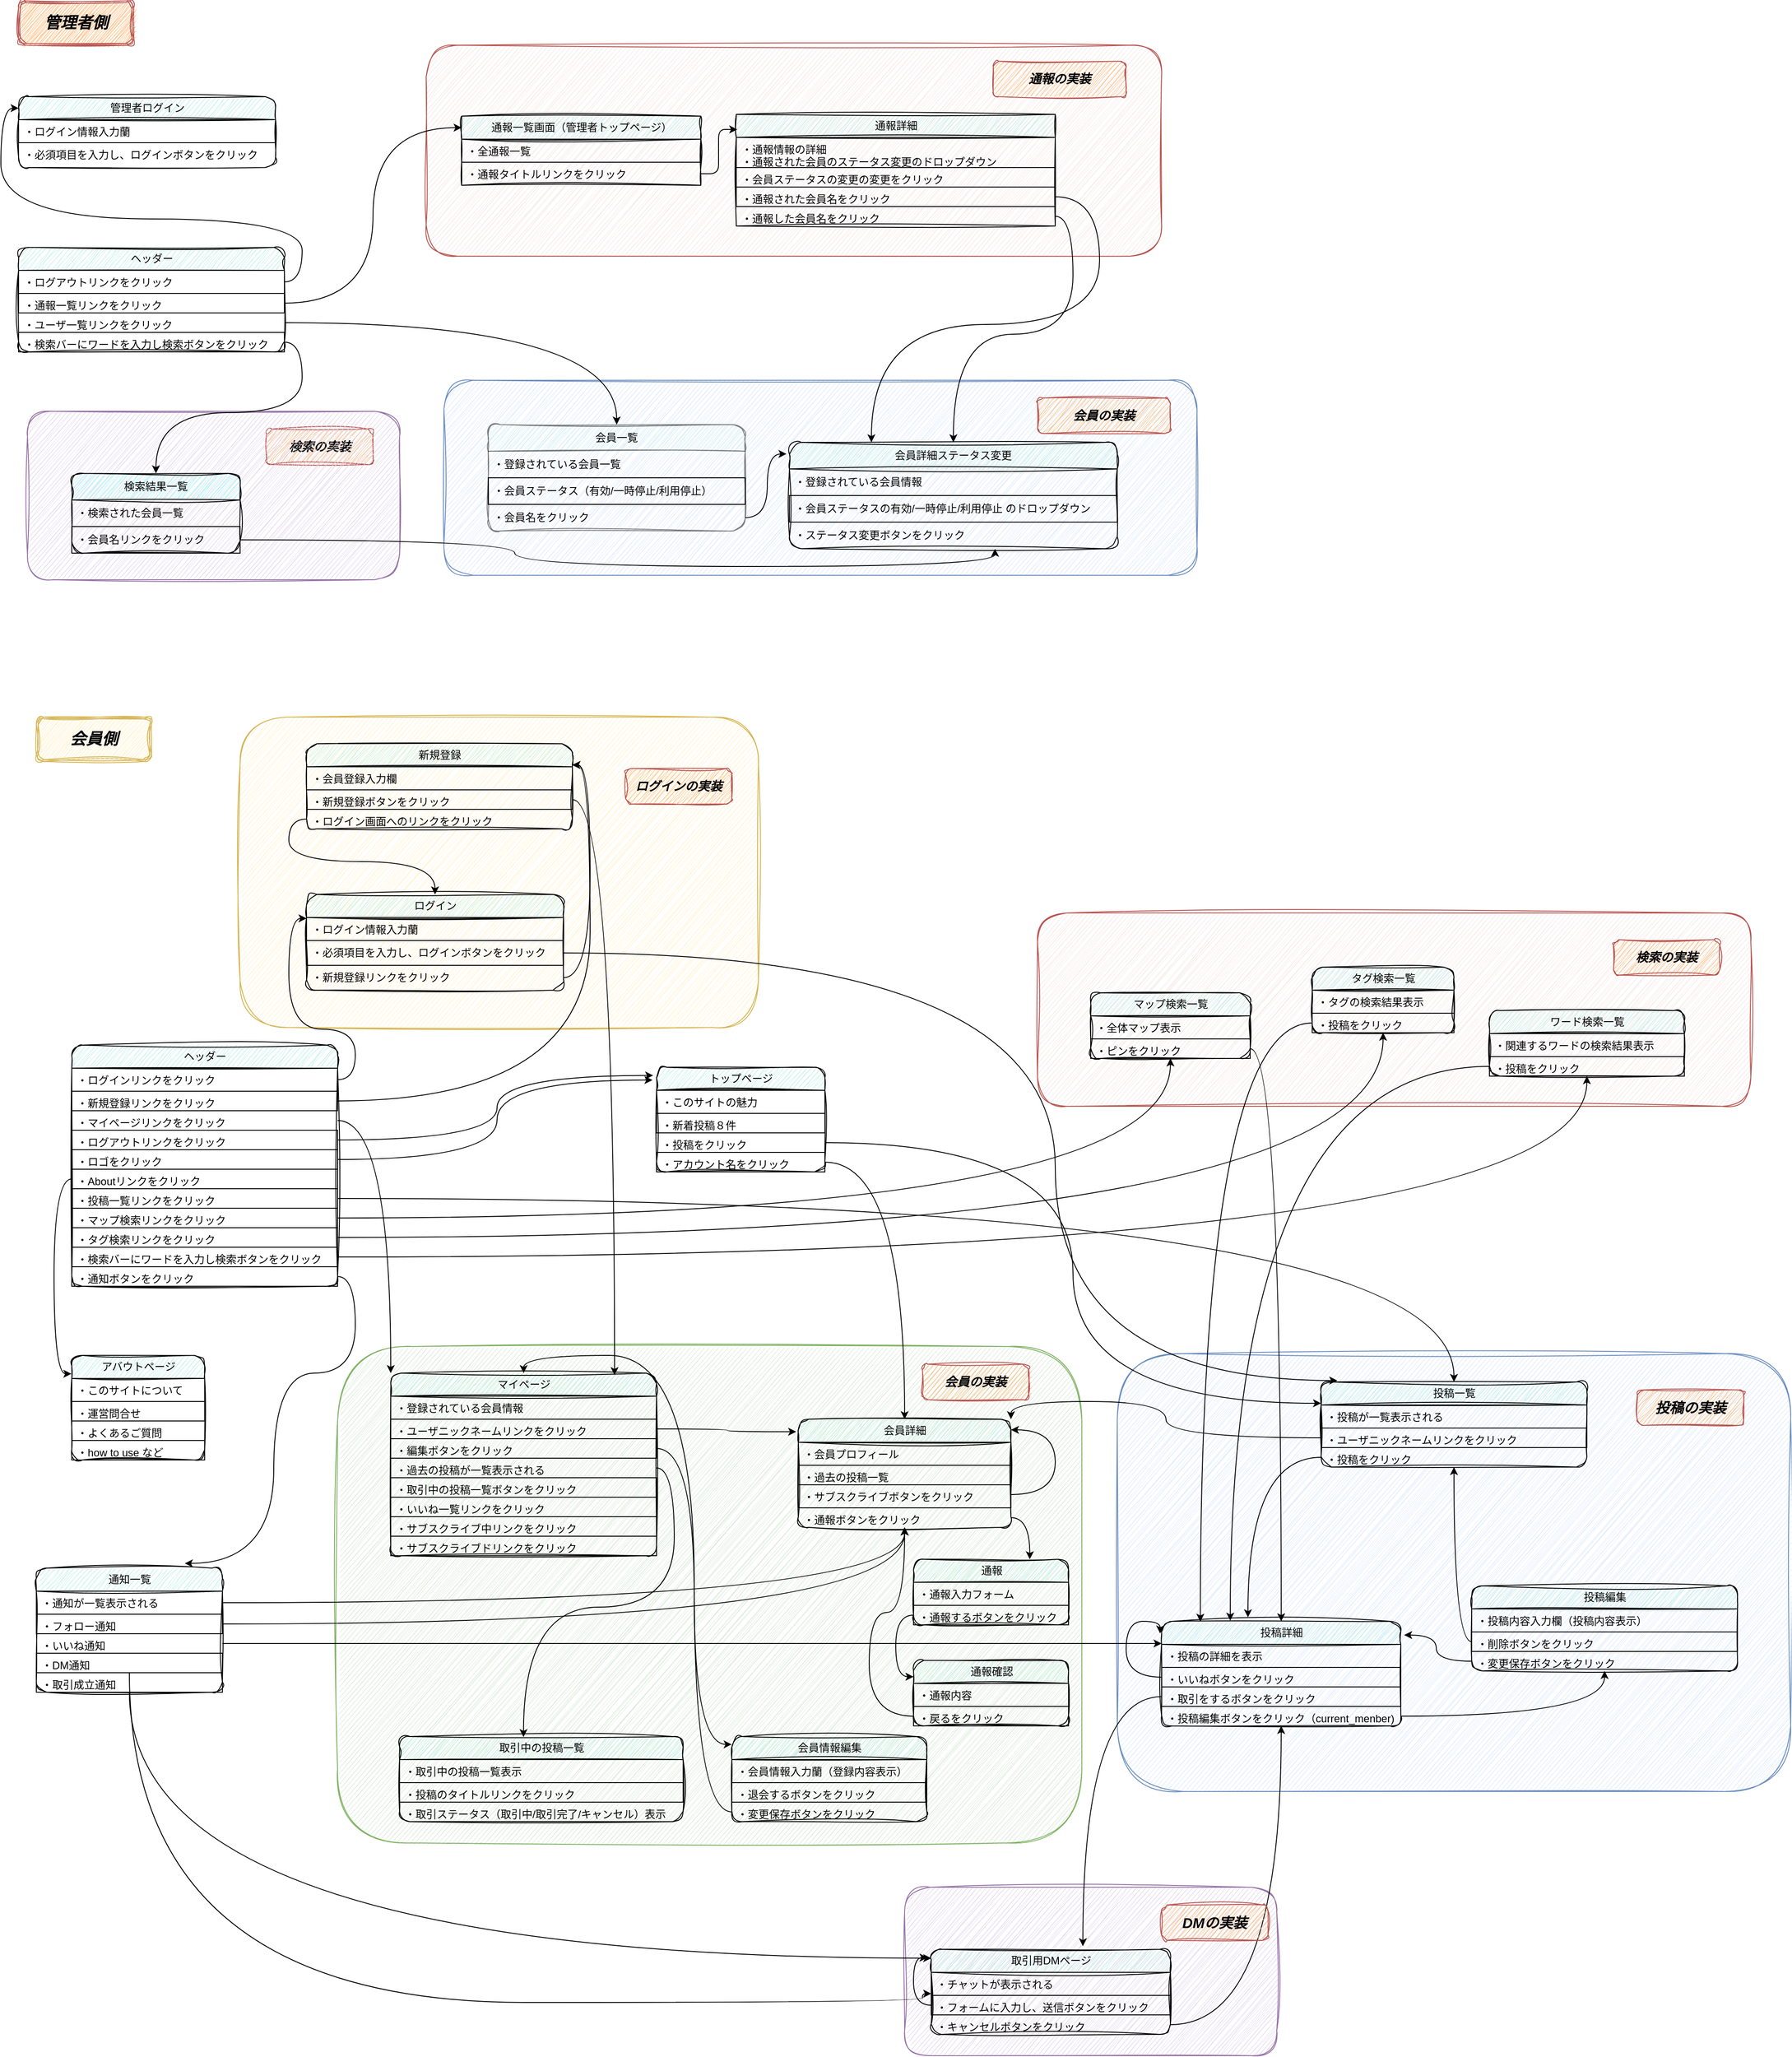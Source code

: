 <mxfile version="21.5.2" type="github">
  <diagram id="C5RBs43oDa-KdzZeNtuy" name="Page-1">
    <mxGraphModel dx="2120" dy="4720" grid="1" gridSize="10" guides="1" tooltips="1" connect="1" arrows="1" fold="1" page="1" pageScale="1" pageWidth="827" pageHeight="1169" math="0" shadow="0">
      <root>
        <mxCell id="WIyWlLk6GJQsqaUBKTNV-0" />
        <mxCell id="WIyWlLk6GJQsqaUBKTNV-1" parent="WIyWlLk6GJQsqaUBKTNV-0" />
        <mxCell id="NGdV3juf8NLYTXSaNOSW-398" value="" style="rounded=1;whiteSpace=wrap;html=1;labelBackgroundColor=none;fillColor=#f4e7e7;strokeColor=#b85450;fillStyle=auto;sketch=1;curveFitting=1;jiggle=2;" vertex="1" parent="WIyWlLk6GJQsqaUBKTNV-1">
          <mxGeometry x="1290" y="951" width="805" height="218" as="geometry" />
        </mxCell>
        <mxCell id="NGdV3juf8NLYTXSaNOSW-353" value="" style="rounded=1;whiteSpace=wrap;html=1;fillColor=#dae8fc;strokeColor=#6c8ebf;glass=0;sketch=1;curveFitting=1;jiggle=2;" vertex="1" parent="WIyWlLk6GJQsqaUBKTNV-1">
          <mxGeometry x="1380" y="1448" width="760" height="494" as="geometry" />
        </mxCell>
        <mxCell id="NGdV3juf8NLYTXSaNOSW-349" value="" style="rounded=1;whiteSpace=wrap;html=1;fillColor=#e1d5e7;strokeColor=#9673a6;glass=0;sketch=1;curveFitting=1;jiggle=2;" vertex="1" parent="WIyWlLk6GJQsqaUBKTNV-1">
          <mxGeometry x="1140" y="2050" width="420" height="190" as="geometry" />
        </mxCell>
        <mxCell id="NGdV3juf8NLYTXSaNOSW-329" value="" style="rounded=1;whiteSpace=wrap;html=1;fillColor=#d5e8d4;strokeColor=#82b366;glass=0;sketch=1;curveFitting=1;jiggle=2;" vertex="1" parent="WIyWlLk6GJQsqaUBKTNV-1">
          <mxGeometry x="500" y="1440" width="840" height="560" as="geometry" />
        </mxCell>
        <mxCell id="NGdV3juf8NLYTXSaNOSW-208" value="&lt;b&gt;&lt;font style=&quot;font-size: 14px;&quot;&gt;&lt;i&gt;検索の実装&lt;/i&gt;&lt;/font&gt;&lt;/b&gt;" style="rounded=1;whiteSpace=wrap;html=1;shadow=0;sketch=1;curveFitting=1;jiggle=2;strokeWidth=1;fillColor=#FFB570;strokeColor=#b85450;" vertex="1" parent="WIyWlLk6GJQsqaUBKTNV-1">
          <mxGeometry x="420" y="405" width="120" height="40" as="geometry" />
        </mxCell>
        <mxCell id="NGdV3juf8NLYTXSaNOSW-243" value="" style="rounded=1;whiteSpace=wrap;html=1;fillColor=#fff2cc;strokeColor=#d6b656;glass=0;sketch=1;curveFitting=1;jiggle=2;" vertex="1" parent="WIyWlLk6GJQsqaUBKTNV-1">
          <mxGeometry x="390" y="730" width="585" height="350" as="geometry" />
        </mxCell>
        <mxCell id="NGdV3juf8NLYTXSaNOSW-171" value="" style="rounded=1;whiteSpace=wrap;html=1;fillColor=#dae8fc;strokeColor=#6c8ebf;glass=0;sketch=1;curveFitting=1;jiggle=2;" vertex="1" parent="WIyWlLk6GJQsqaUBKTNV-1">
          <mxGeometry x="620" y="350" width="850" height="220" as="geometry" />
        </mxCell>
        <mxCell id="NGdV3juf8NLYTXSaNOSW-159" value="" style="rounded=1;whiteSpace=wrap;html=1;labelBackgroundColor=none;fillColor=#f4e7e7;strokeColor=#b85450;fillStyle=auto;sketch=1;curveFitting=1;jiggle=2;" vertex="1" parent="WIyWlLk6GJQsqaUBKTNV-1">
          <mxGeometry x="600" y="-28" width="830" height="238" as="geometry" />
        </mxCell>
        <mxCell id="NGdV3juf8NLYTXSaNOSW-0" value="管理者ログイン" style="swimlane;fontStyle=0;childLayout=stackLayout;horizontal=1;startSize=26;fillColor=#b9efe4;horizontalStack=0;resizeParent=1;resizeParentMax=0;resizeLast=0;collapsible=1;marginBottom=0;html=1;rounded=1;labelBackgroundColor=none;sketch=1;curveFitting=1;jiggle=2;shadow=0;" vertex="1" parent="WIyWlLk6GJQsqaUBKTNV-1">
          <mxGeometry x="140" y="30" width="290" height="80" as="geometry" />
        </mxCell>
        <mxCell id="NGdV3juf8NLYTXSaNOSW-1" value="・ログイン情報入力蘭" style="text;strokeColor=#000000;fillColor=none;align=left;verticalAlign=top;spacingLeft=4;spacingRight=4;overflow=hidden;rotatable=0;points=[[0,0.5],[1,0.5]];portConstraint=eastwest;whiteSpace=wrap;html=1;rounded=0;labelBackgroundColor=none;" vertex="1" parent="NGdV3juf8NLYTXSaNOSW-0">
          <mxGeometry y="26" width="290" height="26" as="geometry" />
        </mxCell>
        <mxCell id="NGdV3juf8NLYTXSaNOSW-3" value="・必須項目を入力し、ログインボタンをクリック" style="text;strokeColor=none;fillColor=none;align=left;verticalAlign=top;spacingLeft=4;spacingRight=4;overflow=hidden;rotatable=0;points=[[0,0.5],[1,0.5]];portConstraint=eastwest;whiteSpace=wrap;html=1;rounded=0;labelBackgroundColor=none;" vertex="1" parent="NGdV3juf8NLYTXSaNOSW-0">
          <mxGeometry y="52" width="290" height="28" as="geometry" />
        </mxCell>
        <mxCell id="NGdV3juf8NLYTXSaNOSW-4" value="&lt;font style=&quot;font-size: 18px;&quot;&gt;&lt;b&gt;&lt;i&gt;管理者側&lt;/i&gt;&lt;/b&gt;&lt;/font&gt;" style="shape=ext;double=1;rounded=1;whiteSpace=wrap;html=1;labelBackgroundColor=none;sketch=1;curveFitting=1;jiggle=2;fillColor=#FFB570;strokeColor=#b85450;" vertex="1" parent="WIyWlLk6GJQsqaUBKTNV-1">
          <mxGeometry x="140" y="-78" width="130" height="50" as="geometry" />
        </mxCell>
        <mxCell id="NGdV3juf8NLYTXSaNOSW-146" value="通報詳細" style="swimlane;fontStyle=0;childLayout=stackLayout;horizontal=1;startSize=26;fillColor=#b9efe4;horizontalStack=0;resizeParent=1;resizeParentMax=0;resizeLast=0;collapsible=1;marginBottom=0;html=1;rounded=0;labelBackgroundColor=none;sketch=1;curveFitting=1;jiggle=2;shadow=0;" vertex="1" parent="WIyWlLk6GJQsqaUBKTNV-1">
          <mxGeometry x="950" y="50" width="360" height="126" as="geometry" />
        </mxCell>
        <mxCell id="NGdV3juf8NLYTXSaNOSW-147" value="・通報情報の詳細&lt;br&gt;・通報された会員のステータス変更のドロップダウン" style="text;strokeColor=#000000;fillColor=none;align=left;verticalAlign=top;spacingLeft=4;spacingRight=4;overflow=hidden;rotatable=0;points=[[0,0.5],[1,0.5]];portConstraint=eastwest;whiteSpace=wrap;html=1;rounded=0;labelBackgroundColor=none;" vertex="1" parent="NGdV3juf8NLYTXSaNOSW-146">
          <mxGeometry y="26" width="360" height="34" as="geometry" />
        </mxCell>
        <mxCell id="NGdV3juf8NLYTXSaNOSW-149" value="・会員ステータスの変更の変更をクリック" style="text;strokeColor=#000000;fillColor=none;align=left;verticalAlign=top;spacingLeft=4;spacingRight=4;overflow=hidden;rotatable=0;points=[[0,0.5],[1,0.5]];portConstraint=eastwest;whiteSpace=wrap;html=1;rounded=0;labelBackgroundColor=none;" vertex="1" parent="NGdV3juf8NLYTXSaNOSW-146">
          <mxGeometry y="60" width="360" height="22" as="geometry" />
        </mxCell>
        <mxCell id="NGdV3juf8NLYTXSaNOSW-165" value="・通報された会員名をクリック" style="text;strokeColor=#000000;fillColor=none;align=left;verticalAlign=top;spacingLeft=4;spacingRight=4;overflow=hidden;rotatable=0;points=[[0,0.5],[1,0.5]];portConstraint=eastwest;whiteSpace=wrap;html=1;rounded=0;labelBackgroundColor=none;" vertex="1" parent="NGdV3juf8NLYTXSaNOSW-146">
          <mxGeometry y="82" width="360" height="22" as="geometry" />
        </mxCell>
        <mxCell id="NGdV3juf8NLYTXSaNOSW-166" value="・通報した会員名をクリック" style="text;strokeColor=none;fillColor=none;align=left;verticalAlign=top;spacingLeft=4;spacingRight=4;overflow=hidden;rotatable=0;points=[[0,0.5],[1,0.5]];portConstraint=eastwest;whiteSpace=wrap;html=1;rounded=0;labelBackgroundColor=none;" vertex="1" parent="NGdV3juf8NLYTXSaNOSW-146">
          <mxGeometry y="104" width="360" height="22" as="geometry" />
        </mxCell>
        <mxCell id="NGdV3juf8NLYTXSaNOSW-150" value="ヘッダー" style="swimlane;fontStyle=0;childLayout=stackLayout;horizontal=1;startSize=26;fillColor=#b9efe4;horizontalStack=0;resizeParent=1;resizeParentMax=0;resizeLast=0;collapsible=1;marginBottom=0;html=1;rounded=1;labelBackgroundColor=none;sketch=1;curveFitting=1;jiggle=2;shadow=0;" vertex="1" parent="WIyWlLk6GJQsqaUBKTNV-1">
          <mxGeometry x="140" y="200" width="300" height="118" as="geometry" />
        </mxCell>
        <mxCell id="NGdV3juf8NLYTXSaNOSW-151" value="・ログアウトリンクをクリック" style="text;strokeColor=#000000;fillColor=none;align=left;verticalAlign=top;spacingLeft=4;spacingRight=4;overflow=hidden;rotatable=0;points=[[0,0.5],[1,0.5]];portConstraint=eastwest;whiteSpace=wrap;html=1;rounded=0;labelBackgroundColor=none;" vertex="1" parent="NGdV3juf8NLYTXSaNOSW-150">
          <mxGeometry y="26" width="300" height="26" as="geometry" />
        </mxCell>
        <mxCell id="NGdV3juf8NLYTXSaNOSW-153" value="・通報一覧リンクをクリック" style="text;strokeColor=#000000;fillColor=none;align=left;verticalAlign=top;spacingLeft=4;spacingRight=4;overflow=hidden;rotatable=0;points=[[0,0.5],[1,0.5]];portConstraint=eastwest;whiteSpace=wrap;html=1;rounded=0;labelBackgroundColor=none;" vertex="1" parent="NGdV3juf8NLYTXSaNOSW-150">
          <mxGeometry y="52" width="300" height="22" as="geometry" />
        </mxCell>
        <mxCell id="NGdV3juf8NLYTXSaNOSW-163" value="・ユーザ一覧リンクをクリック" style="text;strokeColor=none;fillColor=none;align=left;verticalAlign=top;spacingLeft=4;spacingRight=4;overflow=hidden;rotatable=0;points=[[0,0.5],[1,0.5]];portConstraint=eastwest;whiteSpace=wrap;html=1;rounded=0;labelBackgroundColor=none;" vertex="1" parent="NGdV3juf8NLYTXSaNOSW-150">
          <mxGeometry y="74" width="300" height="22" as="geometry" />
        </mxCell>
        <mxCell id="NGdV3juf8NLYTXSaNOSW-167" value="・検索バーにワードを入力し検索ボタンをクリック" style="text;strokeColor=#000000;fillColor=none;align=left;verticalAlign=top;spacingLeft=4;spacingRight=4;overflow=hidden;rotatable=0;points=[[0,0.5],[1,0.5]];portConstraint=eastwest;whiteSpace=wrap;html=1;rounded=0;labelBackgroundColor=none;" vertex="1" parent="NGdV3juf8NLYTXSaNOSW-150">
          <mxGeometry y="96" width="300" height="22" as="geometry" />
        </mxCell>
        <mxCell id="NGdV3juf8NLYTXSaNOSW-155" value="通報一覧画面（管理者トップページ）" style="swimlane;fontStyle=0;childLayout=stackLayout;horizontal=1;startSize=26;fillColor=#b9efe4;horizontalStack=0;resizeParent=1;resizeParentMax=0;resizeLast=0;collapsible=1;marginBottom=0;html=1;rounded=0;labelBackgroundColor=none;glass=0;sketch=1;curveFitting=1;jiggle=2;shadow=0;" vertex="1" parent="WIyWlLk6GJQsqaUBKTNV-1">
          <mxGeometry x="640" y="52" width="270" height="78" as="geometry" />
        </mxCell>
        <mxCell id="NGdV3juf8NLYTXSaNOSW-156" value="・全通報一覧" style="text;strokeColor=#000000;fillColor=none;align=left;verticalAlign=top;spacingLeft=4;spacingRight=4;overflow=hidden;rotatable=0;points=[[0,0.5],[1,0.5]];portConstraint=eastwest;whiteSpace=wrap;html=1;rounded=0;labelBackgroundColor=none;" vertex="1" parent="NGdV3juf8NLYTXSaNOSW-155">
          <mxGeometry y="26" width="270" height="26" as="geometry" />
        </mxCell>
        <mxCell id="NGdV3juf8NLYTXSaNOSW-158" value="・通報タイトルリンクをクリック" style="text;strokeColor=none;fillColor=none;align=left;verticalAlign=top;spacingLeft=4;spacingRight=4;overflow=hidden;rotatable=0;points=[[0,0.5],[1,0.5]];portConstraint=eastwest;whiteSpace=wrap;html=1;rounded=0;labelBackgroundColor=none;" vertex="1" parent="NGdV3juf8NLYTXSaNOSW-155">
          <mxGeometry y="52" width="270" height="26" as="geometry" />
        </mxCell>
        <mxCell id="NGdV3juf8NLYTXSaNOSW-161" value="&lt;i&gt;&lt;font style=&quot;font-size: 14px;&quot;&gt;&lt;b&gt;通報の実装&lt;/b&gt;&lt;/font&gt;&lt;/i&gt;" style="rounded=1;whiteSpace=wrap;html=1;labelBackgroundColor=none;sketch=1;curveFitting=1;jiggle=2;fillColor=#FFB570;strokeColor=#b85450;" vertex="1" parent="WIyWlLk6GJQsqaUBKTNV-1">
          <mxGeometry x="1240" y="-10" width="150" height="40" as="geometry" />
        </mxCell>
        <mxCell id="NGdV3juf8NLYTXSaNOSW-169" style="edgeStyle=orthogonalEdgeStyle;orthogonalLoop=1;jettySize=auto;html=1;exitX=1;exitY=0.5;exitDx=0;exitDy=0;entryX=0;entryY=0.163;entryDx=0;entryDy=0;entryPerimeter=0;curved=1;" edge="1" parent="WIyWlLk6GJQsqaUBKTNV-1" source="NGdV3juf8NLYTXSaNOSW-151" target="NGdV3juf8NLYTXSaNOSW-0">
          <mxGeometry relative="1" as="geometry" />
        </mxCell>
        <mxCell id="NGdV3juf8NLYTXSaNOSW-170" style="edgeStyle=orthogonalEdgeStyle;orthogonalLoop=1;jettySize=auto;html=1;exitX=1;exitY=0.5;exitDx=0;exitDy=0;entryX=0;entryY=0.167;entryDx=0;entryDy=0;entryPerimeter=0;curved=1;" edge="1" parent="WIyWlLk6GJQsqaUBKTNV-1" source="NGdV3juf8NLYTXSaNOSW-153" target="NGdV3juf8NLYTXSaNOSW-155">
          <mxGeometry relative="1" as="geometry" />
        </mxCell>
        <mxCell id="NGdV3juf8NLYTXSaNOSW-172" value="&lt;b&gt;&lt;font style=&quot;font-size: 14px;&quot;&gt;&lt;i&gt;会員の実装&lt;/i&gt;&lt;/font&gt;&lt;/b&gt;" style="rounded=1;whiteSpace=wrap;html=1;sketch=1;curveFitting=1;jiggle=2;fillColor=#FFB570;strokeColor=#b85450;" vertex="1" parent="WIyWlLk6GJQsqaUBKTNV-1">
          <mxGeometry x="1290" y="370" width="150" height="40" as="geometry" />
        </mxCell>
        <mxCell id="NGdV3juf8NLYTXSaNOSW-175" value="会員一覧" style="swimlane;fontStyle=0;childLayout=stackLayout;horizontal=1;startSize=30;horizontalStack=0;resizeParent=1;resizeParentMax=0;resizeLast=0;collapsible=1;marginBottom=0;whiteSpace=wrap;html=1;sketch=1;curveFitting=1;jiggle=2;rounded=1;shadow=0;glass=0;opacity=50;gradientColor=none;fillColor=#b9efe4;swimlaneLine=1;" vertex="1" parent="WIyWlLk6GJQsqaUBKTNV-1">
          <mxGeometry x="670" y="400" width="290" height="120" as="geometry" />
        </mxCell>
        <mxCell id="NGdV3juf8NLYTXSaNOSW-176" value="・登録されている会員一覧" style="text;strokeColor=none;fillColor=none;align=left;verticalAlign=middle;spacingLeft=4;spacingRight=4;overflow=hidden;points=[[0,0.5],[1,0.5]];portConstraint=eastwest;rotatable=0;whiteSpace=wrap;html=1;" vertex="1" parent="NGdV3juf8NLYTXSaNOSW-175">
          <mxGeometry y="30" width="290" height="30" as="geometry" />
        </mxCell>
        <mxCell id="NGdV3juf8NLYTXSaNOSW-177" value="・会員ステータス（有効/一時停止/利用停止）" style="text;strokeColor=#000000;fillColor=none;align=left;verticalAlign=middle;spacingLeft=4;spacingRight=4;overflow=hidden;points=[[0,0.5],[1,0.5]];portConstraint=eastwest;rotatable=0;whiteSpace=wrap;html=1;" vertex="1" parent="NGdV3juf8NLYTXSaNOSW-175">
          <mxGeometry y="60" width="290" height="30" as="geometry" />
        </mxCell>
        <mxCell id="NGdV3juf8NLYTXSaNOSW-178" value="・会員名をクリック" style="text;strokeColor=none;fillColor=none;align=left;verticalAlign=middle;spacingLeft=4;spacingRight=4;overflow=hidden;points=[[0,0.5],[1,0.5]];portConstraint=eastwest;rotatable=0;whiteSpace=wrap;html=1;" vertex="1" parent="NGdV3juf8NLYTXSaNOSW-175">
          <mxGeometry y="90" width="290" height="30" as="geometry" />
        </mxCell>
        <mxCell id="NGdV3juf8NLYTXSaNOSW-179" value="会員詳細ステータス変更" style="swimlane;fontStyle=0;childLayout=stackLayout;horizontal=1;startSize=30;horizontalStack=0;resizeParent=1;resizeParentMax=0;resizeLast=0;collapsible=1;marginBottom=0;whiteSpace=wrap;html=1;rounded=1;fillColor=#b9efe4;sketch=1;curveFitting=1;jiggle=2;" vertex="1" parent="WIyWlLk6GJQsqaUBKTNV-1">
          <mxGeometry x="1010" y="420" width="370" height="120" as="geometry" />
        </mxCell>
        <mxCell id="NGdV3juf8NLYTXSaNOSW-180" value="・登録されている会員情報" style="text;strokeColor=none;fillColor=none;align=left;verticalAlign=middle;spacingLeft=4;spacingRight=4;overflow=hidden;points=[[0,0.5],[1,0.5]];portConstraint=eastwest;rotatable=0;whiteSpace=wrap;html=1;" vertex="1" parent="NGdV3juf8NLYTXSaNOSW-179">
          <mxGeometry y="30" width="370" height="30" as="geometry" />
        </mxCell>
        <mxCell id="NGdV3juf8NLYTXSaNOSW-181" value="・会員ステータスの有効/一時停止/利用停止 のドロップダウン" style="text;strokeColor=#000000;fillColor=none;align=left;verticalAlign=middle;spacingLeft=4;spacingRight=4;overflow=hidden;points=[[0,0.5],[1,0.5]];portConstraint=eastwest;rotatable=0;whiteSpace=wrap;html=1;" vertex="1" parent="NGdV3juf8NLYTXSaNOSW-179">
          <mxGeometry y="60" width="370" height="30" as="geometry" />
        </mxCell>
        <mxCell id="NGdV3juf8NLYTXSaNOSW-182" value="・ステータス変更ボタンをクリック" style="text;strokeColor=none;fillColor=none;align=left;verticalAlign=middle;spacingLeft=4;spacingRight=4;overflow=hidden;points=[[0,0.5],[1,0.5]];portConstraint=eastwest;rotatable=0;whiteSpace=wrap;html=1;" vertex="1" parent="NGdV3juf8NLYTXSaNOSW-179">
          <mxGeometry y="90" width="370" height="30" as="geometry" />
        </mxCell>
        <mxCell id="NGdV3juf8NLYTXSaNOSW-184" style="edgeStyle=orthogonalEdgeStyle;orthogonalLoop=1;jettySize=auto;html=1;curved=1;" edge="1" parent="WIyWlLk6GJQsqaUBKTNV-1" source="NGdV3juf8NLYTXSaNOSW-166" target="NGdV3juf8NLYTXSaNOSW-179">
          <mxGeometry relative="1" as="geometry" />
        </mxCell>
        <mxCell id="NGdV3juf8NLYTXSaNOSW-185" style="edgeStyle=orthogonalEdgeStyle;orthogonalLoop=1;jettySize=auto;html=1;entryX=0.25;entryY=0;entryDx=0;entryDy=0;jumpStyle=gap;jumpSize=10;curved=1;" edge="1" parent="WIyWlLk6GJQsqaUBKTNV-1" source="NGdV3juf8NLYTXSaNOSW-165" target="NGdV3juf8NLYTXSaNOSW-179">
          <mxGeometry relative="1" as="geometry">
            <Array as="points">
              <mxPoint x="1360" y="143" />
              <mxPoint x="1360" y="287" />
              <mxPoint x="1103" y="287" />
            </Array>
          </mxGeometry>
        </mxCell>
        <mxCell id="NGdV3juf8NLYTXSaNOSW-187" style="edgeStyle=orthogonalEdgeStyle;orthogonalLoop=1;jettySize=auto;html=1;entryX=0.003;entryY=0.135;entryDx=0;entryDy=0;entryPerimeter=0;" edge="1" parent="WIyWlLk6GJQsqaUBKTNV-1" source="NGdV3juf8NLYTXSaNOSW-158" target="NGdV3juf8NLYTXSaNOSW-146">
          <mxGeometry relative="1" as="geometry" />
        </mxCell>
        <mxCell id="NGdV3juf8NLYTXSaNOSW-198" style="edgeStyle=orthogonalEdgeStyle;orthogonalLoop=1;jettySize=auto;html=1;entryX=0.5;entryY=0;entryDx=0;entryDy=0;curved=1;" edge="1" parent="WIyWlLk6GJQsqaUBKTNV-1" source="NGdV3juf8NLYTXSaNOSW-163" target="NGdV3juf8NLYTXSaNOSW-175">
          <mxGeometry relative="1" as="geometry" />
        </mxCell>
        <mxCell id="NGdV3juf8NLYTXSaNOSW-199" value="" style="rounded=1;whiteSpace=wrap;html=1;fillColor=#e1d5e7;strokeColor=#9673a6;glass=0;sketch=1;curveFitting=1;jiggle=2;" vertex="1" parent="WIyWlLk6GJQsqaUBKTNV-1">
          <mxGeometry x="150" y="385" width="420" height="190" as="geometry" />
        </mxCell>
        <mxCell id="NGdV3juf8NLYTXSaNOSW-200" value="検索結果一覧" style="swimlane;fontStyle=0;childLayout=stackLayout;horizontal=1;startSize=30;horizontalStack=0;resizeParent=1;resizeParentMax=0;resizeLast=0;collapsible=1;marginBottom=0;whiteSpace=wrap;html=1;sketch=1;curveFitting=1;jiggle=2;shadow=0;rounded=1;fillColor=#99FFFF;" vertex="1" parent="WIyWlLk6GJQsqaUBKTNV-1">
          <mxGeometry x="200" y="455" width="190" height="90" as="geometry" />
        </mxCell>
        <mxCell id="NGdV3juf8NLYTXSaNOSW-201" value="・検索された会員一覧" style="text;strokeColor=none;fillColor=none;align=left;verticalAlign=middle;spacingLeft=4;spacingRight=4;overflow=hidden;points=[[0,0.5],[1,0.5]];portConstraint=eastwest;rotatable=0;whiteSpace=wrap;html=1;" vertex="1" parent="NGdV3juf8NLYTXSaNOSW-200">
          <mxGeometry y="30" width="190" height="30" as="geometry" />
        </mxCell>
        <mxCell id="NGdV3juf8NLYTXSaNOSW-202" value="・会員名リンクをクリック" style="text;strokeColor=#000000;fillColor=none;align=left;verticalAlign=middle;spacingLeft=4;spacingRight=4;overflow=hidden;points=[[0,0.5],[1,0.5]];portConstraint=eastwest;rotatable=0;whiteSpace=wrap;html=1;" vertex="1" parent="NGdV3juf8NLYTXSaNOSW-200">
          <mxGeometry y="60" width="190" height="30" as="geometry" />
        </mxCell>
        <mxCell id="NGdV3juf8NLYTXSaNOSW-209" style="edgeStyle=orthogonalEdgeStyle;orthogonalLoop=1;jettySize=auto;html=1;entryX=0.5;entryY=0;entryDx=0;entryDy=0;curved=1;" edge="1" parent="WIyWlLk6GJQsqaUBKTNV-1" source="NGdV3juf8NLYTXSaNOSW-167" target="NGdV3juf8NLYTXSaNOSW-200">
          <mxGeometry relative="1" as="geometry" />
        </mxCell>
        <mxCell id="NGdV3juf8NLYTXSaNOSW-210" style="edgeStyle=orthogonalEdgeStyle;orthogonalLoop=1;jettySize=auto;html=1;entryX=0.627;entryY=1;entryDx=0;entryDy=0;entryPerimeter=0;curved=1;" edge="1" parent="WIyWlLk6GJQsqaUBKTNV-1" source="NGdV3juf8NLYTXSaNOSW-202" target="NGdV3juf8NLYTXSaNOSW-182">
          <mxGeometry relative="1" as="geometry">
            <mxPoint x="1240" y="550" as="targetPoint" />
          </mxGeometry>
        </mxCell>
        <mxCell id="NGdV3juf8NLYTXSaNOSW-214" style="edgeStyle=orthogonalEdgeStyle;orthogonalLoop=1;jettySize=auto;html=1;entryX=-0.009;entryY=0.109;entryDx=0;entryDy=0;entryPerimeter=0;curved=1;" edge="1" parent="WIyWlLk6GJQsqaUBKTNV-1" source="NGdV3juf8NLYTXSaNOSW-178" target="NGdV3juf8NLYTXSaNOSW-179">
          <mxGeometry relative="1" as="geometry" />
        </mxCell>
        <mxCell id="NGdV3juf8NLYTXSaNOSW-216" value="&lt;span style=&quot;font-size: 18px;&quot;&gt;&lt;b&gt;&lt;i&gt;会員側&lt;/i&gt;&lt;/b&gt;&lt;/span&gt;" style="shape=ext;double=1;rounded=1;whiteSpace=wrap;html=1;labelBackgroundColor=none;sketch=1;curveFitting=1;jiggle=2;fillColor=#fff2cc;strokeColor=#d6b656;" vertex="1" parent="WIyWlLk6GJQsqaUBKTNV-1">
          <mxGeometry x="160" y="730" width="130" height="50" as="geometry" />
        </mxCell>
        <mxCell id="NGdV3juf8NLYTXSaNOSW-218" value="ヘッダー" style="swimlane;fontStyle=0;childLayout=stackLayout;horizontal=1;startSize=26;fillColor=#b9efe4;horizontalStack=0;resizeParent=1;resizeParentMax=0;resizeLast=0;collapsible=1;marginBottom=0;html=1;rounded=1;labelBackgroundColor=none;sketch=1;curveFitting=1;jiggle=2;shadow=0;" vertex="1" parent="WIyWlLk6GJQsqaUBKTNV-1">
          <mxGeometry x="200" y="1100" width="300" height="272" as="geometry" />
        </mxCell>
        <mxCell id="NGdV3juf8NLYTXSaNOSW-219" value="・ログインリンクをクリック" style="text;strokeColor=#000000;fillColor=none;align=left;verticalAlign=top;spacingLeft=4;spacingRight=4;overflow=hidden;rotatable=0;points=[[0,0.5],[1,0.5]];portConstraint=eastwest;whiteSpace=wrap;html=1;rounded=0;labelBackgroundColor=none;" vertex="1" parent="NGdV3juf8NLYTXSaNOSW-218">
          <mxGeometry y="26" width="300" height="26" as="geometry" />
        </mxCell>
        <mxCell id="NGdV3juf8NLYTXSaNOSW-220" value="・新規登録リンクをクリック" style="text;strokeColor=#000000;fillColor=none;align=left;verticalAlign=top;spacingLeft=4;spacingRight=4;overflow=hidden;rotatable=0;points=[[0,0.5],[1,0.5]];portConstraint=eastwest;whiteSpace=wrap;html=1;rounded=0;labelBackgroundColor=none;" vertex="1" parent="NGdV3juf8NLYTXSaNOSW-218">
          <mxGeometry y="52" width="300" height="22" as="geometry" />
        </mxCell>
        <mxCell id="NGdV3juf8NLYTXSaNOSW-221" value="・マイページリンクをクリック" style="text;strokeColor=none;fillColor=none;align=left;verticalAlign=top;spacingLeft=4;spacingRight=4;overflow=hidden;rotatable=0;points=[[0,0.5],[1,0.5]];portConstraint=eastwest;whiteSpace=wrap;html=1;rounded=0;labelBackgroundColor=none;" vertex="1" parent="NGdV3juf8NLYTXSaNOSW-218">
          <mxGeometry y="74" width="300" height="22" as="geometry" />
        </mxCell>
        <mxCell id="NGdV3juf8NLYTXSaNOSW-222" value="・ログアウトリンクをクリック" style="text;strokeColor=#000000;fillColor=none;align=left;verticalAlign=top;spacingLeft=4;spacingRight=4;overflow=hidden;rotatable=0;points=[[0,0.5],[1,0.5]];portConstraint=eastwest;whiteSpace=wrap;html=1;rounded=0;labelBackgroundColor=none;" vertex="1" parent="NGdV3juf8NLYTXSaNOSW-218">
          <mxGeometry y="96" width="300" height="22" as="geometry" />
        </mxCell>
        <mxCell id="NGdV3juf8NLYTXSaNOSW-248" value="・ロゴをクリック" style="text;strokeColor=#000000;fillColor=none;align=left;verticalAlign=top;spacingLeft=4;spacingRight=4;overflow=hidden;rotatable=0;points=[[0,0.5],[1,0.5]];portConstraint=eastwest;whiteSpace=wrap;html=1;rounded=0;labelBackgroundColor=none;" vertex="1" parent="NGdV3juf8NLYTXSaNOSW-218">
          <mxGeometry y="118" width="300" height="22" as="geometry" />
        </mxCell>
        <mxCell id="NGdV3juf8NLYTXSaNOSW-247" value="・Aboutリンクをクリック" style="text;strokeColor=#000000;fillColor=none;align=left;verticalAlign=top;spacingLeft=4;spacingRight=4;overflow=hidden;rotatable=0;points=[[0,0.5],[1,0.5]];portConstraint=eastwest;whiteSpace=wrap;html=1;rounded=0;labelBackgroundColor=none;" vertex="1" parent="NGdV3juf8NLYTXSaNOSW-218">
          <mxGeometry y="140" width="300" height="22" as="geometry" />
        </mxCell>
        <mxCell id="NGdV3juf8NLYTXSaNOSW-250" value="・投稿一覧リンクをクリック" style="text;strokeColor=#000000;fillColor=none;align=left;verticalAlign=top;spacingLeft=4;spacingRight=4;overflow=hidden;rotatable=0;points=[[0,0.5],[1,0.5]];portConstraint=eastwest;whiteSpace=wrap;html=1;rounded=0;labelBackgroundColor=none;" vertex="1" parent="NGdV3juf8NLYTXSaNOSW-218">
          <mxGeometry y="162" width="300" height="22" as="geometry" />
        </mxCell>
        <mxCell id="NGdV3juf8NLYTXSaNOSW-249" value="・マップ検索リンクをクリック" style="text;strokeColor=#000000;fillColor=none;align=left;verticalAlign=top;spacingLeft=4;spacingRight=4;overflow=hidden;rotatable=0;points=[[0,0.5],[1,0.5]];portConstraint=eastwest;whiteSpace=wrap;html=1;rounded=0;labelBackgroundColor=none;" vertex="1" parent="NGdV3juf8NLYTXSaNOSW-218">
          <mxGeometry y="184" width="300" height="22" as="geometry" />
        </mxCell>
        <mxCell id="NGdV3juf8NLYTXSaNOSW-252" value="・タグ検索リンクをクリック" style="text;strokeColor=#000000;fillColor=none;align=left;verticalAlign=top;spacingLeft=4;spacingRight=4;overflow=hidden;rotatable=0;points=[[0,0.5],[1,0.5]];portConstraint=eastwest;whiteSpace=wrap;html=1;rounded=0;labelBackgroundColor=none;" vertex="1" parent="NGdV3juf8NLYTXSaNOSW-218">
          <mxGeometry y="206" width="300" height="22" as="geometry" />
        </mxCell>
        <mxCell id="NGdV3juf8NLYTXSaNOSW-251" value="・検索バーにワードを入力し検索ボタンをクリック" style="text;strokeColor=#000000;fillColor=none;align=left;verticalAlign=top;spacingLeft=4;spacingRight=4;overflow=hidden;rotatable=0;points=[[0,0.5],[1,0.5]];portConstraint=eastwest;whiteSpace=wrap;html=1;rounded=0;labelBackgroundColor=none;" vertex="1" parent="NGdV3juf8NLYTXSaNOSW-218">
          <mxGeometry y="228" width="300" height="22" as="geometry" />
        </mxCell>
        <mxCell id="NGdV3juf8NLYTXSaNOSW-400" value="・通知ボタンをクリック" style="text;strokeColor=#000000;fillColor=none;align=left;verticalAlign=top;spacingLeft=4;spacingRight=4;overflow=hidden;rotatable=0;points=[[0,0.5],[1,0.5]];portConstraint=eastwest;whiteSpace=wrap;html=1;rounded=0;labelBackgroundColor=none;" vertex="1" parent="NGdV3juf8NLYTXSaNOSW-218">
          <mxGeometry y="250" width="300" height="22" as="geometry" />
        </mxCell>
        <mxCell id="NGdV3juf8NLYTXSaNOSW-223" value="ログイン" style="swimlane;fontStyle=0;childLayout=stackLayout;horizontal=1;startSize=26;fillColor=#b9efe4;horizontalStack=0;resizeParent=1;resizeParentMax=0;resizeLast=0;collapsible=1;marginBottom=0;html=1;rounded=1;labelBackgroundColor=none;sketch=1;curveFitting=1;jiggle=2;shadow=0;" vertex="1" parent="WIyWlLk6GJQsqaUBKTNV-1">
          <mxGeometry x="465" y="930" width="290" height="108" as="geometry" />
        </mxCell>
        <mxCell id="NGdV3juf8NLYTXSaNOSW-224" value="・ログイン情報入力蘭" style="text;strokeColor=#000000;fillColor=none;align=left;verticalAlign=top;spacingLeft=4;spacingRight=4;overflow=hidden;rotatable=0;points=[[0,0.5],[1,0.5]];portConstraint=eastwest;whiteSpace=wrap;html=1;rounded=0;labelBackgroundColor=none;" vertex="1" parent="NGdV3juf8NLYTXSaNOSW-223">
          <mxGeometry y="26" width="290" height="26" as="geometry" />
        </mxCell>
        <mxCell id="NGdV3juf8NLYTXSaNOSW-225" value="・必須項目を入力し、ログインボタンをクリック" style="text;strokeColor=#000000;fillColor=none;align=left;verticalAlign=top;spacingLeft=4;spacingRight=4;overflow=hidden;rotatable=0;points=[[0,0.5],[1,0.5]];portConstraint=eastwest;whiteSpace=wrap;html=1;rounded=0;labelBackgroundColor=none;" vertex="1" parent="NGdV3juf8NLYTXSaNOSW-223">
          <mxGeometry y="52" width="290" height="28" as="geometry" />
        </mxCell>
        <mxCell id="NGdV3juf8NLYTXSaNOSW-226" value="・新規登録リンクをクリック" style="text;strokeColor=none;fillColor=none;align=left;verticalAlign=top;spacingLeft=4;spacingRight=4;overflow=hidden;rotatable=0;points=[[0,0.5],[1,0.5]];portConstraint=eastwest;whiteSpace=wrap;html=1;rounded=0;labelBackgroundColor=none;" vertex="1" parent="NGdV3juf8NLYTXSaNOSW-223">
          <mxGeometry y="80" width="290" height="28" as="geometry" />
        </mxCell>
        <mxCell id="NGdV3juf8NLYTXSaNOSW-233" value="新規登録" style="swimlane;fontStyle=0;childLayout=stackLayout;horizontal=1;startSize=26;fillColor=#b9efe4;horizontalStack=0;resizeParent=1;resizeParentMax=0;resizeLast=0;collapsible=1;marginBottom=0;html=1;rounded=1;labelBackgroundColor=none;sketch=1;curveFitting=1;jiggle=2;shadow=0;" vertex="1" parent="WIyWlLk6GJQsqaUBKTNV-1">
          <mxGeometry x="465" y="760" width="300" height="96" as="geometry" />
        </mxCell>
        <mxCell id="NGdV3juf8NLYTXSaNOSW-234" value="・会員登録入力欄" style="text;strokeColor=#000000;fillColor=none;align=left;verticalAlign=top;spacingLeft=4;spacingRight=4;overflow=hidden;rotatable=0;points=[[0,0.5],[1,0.5]];portConstraint=eastwest;whiteSpace=wrap;html=1;rounded=0;labelBackgroundColor=none;" vertex="1" parent="NGdV3juf8NLYTXSaNOSW-233">
          <mxGeometry y="26" width="300" height="26" as="geometry" />
        </mxCell>
        <mxCell id="NGdV3juf8NLYTXSaNOSW-235" value="・新規登録ボタンをクリック" style="text;strokeColor=#000000;fillColor=none;align=left;verticalAlign=top;spacingLeft=4;spacingRight=4;overflow=hidden;rotatable=0;points=[[0,0.5],[1,0.5]];portConstraint=eastwest;whiteSpace=wrap;html=1;rounded=0;labelBackgroundColor=none;" vertex="1" parent="NGdV3juf8NLYTXSaNOSW-233">
          <mxGeometry y="52" width="300" height="22" as="geometry" />
        </mxCell>
        <mxCell id="NGdV3juf8NLYTXSaNOSW-236" value="・ログイン画面へのリンクをクリック" style="text;strokeColor=none;fillColor=none;align=left;verticalAlign=top;spacingLeft=4;spacingRight=4;overflow=hidden;rotatable=0;points=[[0,0.5],[1,0.5]];portConstraint=eastwest;whiteSpace=wrap;html=1;rounded=0;labelBackgroundColor=none;" vertex="1" parent="NGdV3juf8NLYTXSaNOSW-233">
          <mxGeometry y="74" width="300" height="22" as="geometry" />
        </mxCell>
        <mxCell id="NGdV3juf8NLYTXSaNOSW-238" style="edgeStyle=orthogonalEdgeStyle;orthogonalLoop=1;jettySize=auto;html=1;entryX=0;entryY=0.25;entryDx=0;entryDy=0;curved=1;" edge="1" parent="WIyWlLk6GJQsqaUBKTNV-1" source="NGdV3juf8NLYTXSaNOSW-219" target="NGdV3juf8NLYTXSaNOSW-223">
          <mxGeometry relative="1" as="geometry" />
        </mxCell>
        <mxCell id="NGdV3juf8NLYTXSaNOSW-240" style="edgeStyle=orthogonalEdgeStyle;orthogonalLoop=1;jettySize=auto;html=1;entryX=1;entryY=0.25;entryDx=0;entryDy=0;curved=1;" edge="1" parent="WIyWlLk6GJQsqaUBKTNV-1" source="NGdV3juf8NLYTXSaNOSW-226" target="NGdV3juf8NLYTXSaNOSW-233">
          <mxGeometry relative="1" as="geometry" />
        </mxCell>
        <mxCell id="NGdV3juf8NLYTXSaNOSW-241" style="edgeStyle=orthogonalEdgeStyle;orthogonalLoop=1;jettySize=auto;html=1;entryX=0.5;entryY=0;entryDx=0;entryDy=0;curved=1;" edge="1" parent="WIyWlLk6GJQsqaUBKTNV-1" source="NGdV3juf8NLYTXSaNOSW-236" target="NGdV3juf8NLYTXSaNOSW-223">
          <mxGeometry relative="1" as="geometry" />
        </mxCell>
        <mxCell id="NGdV3juf8NLYTXSaNOSW-244" value="&lt;span style=&quot;font-size: 14px;&quot;&gt;&lt;b&gt;&lt;i&gt;ログインの実装&lt;br&gt;&lt;/i&gt;&lt;/b&gt;&lt;/span&gt;" style="rounded=1;whiteSpace=wrap;html=1;shadow=0;sketch=1;curveFitting=1;jiggle=2;strokeWidth=1;fillColor=#FFB570;strokeColor=#b85450;" vertex="1" parent="WIyWlLk6GJQsqaUBKTNV-1">
          <mxGeometry x="825" y="788" width="120" height="40" as="geometry" />
        </mxCell>
        <mxCell id="NGdV3juf8NLYTXSaNOSW-258" style="edgeStyle=orthogonalEdgeStyle;orthogonalLoop=1;jettySize=auto;html=1;entryX=1;entryY=0.25;entryDx=0;entryDy=0;jumpStyle=none;curved=1;" edge="1" parent="WIyWlLk6GJQsqaUBKTNV-1" source="NGdV3juf8NLYTXSaNOSW-220" target="NGdV3juf8NLYTXSaNOSW-233">
          <mxGeometry relative="1" as="geometry" />
        </mxCell>
        <mxCell id="NGdV3juf8NLYTXSaNOSW-260" value="トップページ" style="swimlane;fontStyle=0;childLayout=stackLayout;horizontal=1;startSize=26;fillColor=#b9efe4;horizontalStack=0;resizeParent=1;resizeParentMax=0;resizeLast=0;collapsible=1;marginBottom=0;html=1;rounded=1;labelBackgroundColor=none;sketch=1;curveFitting=1;jiggle=2;shadow=0;" vertex="1" parent="WIyWlLk6GJQsqaUBKTNV-1">
          <mxGeometry x="860" y="1125" width="190" height="118" as="geometry" />
        </mxCell>
        <mxCell id="NGdV3juf8NLYTXSaNOSW-261" value="・このサイトの魅力" style="text;strokeColor=#000000;fillColor=none;align=left;verticalAlign=top;spacingLeft=4;spacingRight=4;overflow=hidden;rotatable=0;points=[[0,0.5],[1,0.5]];portConstraint=eastwest;whiteSpace=wrap;html=1;rounded=0;labelBackgroundColor=none;" vertex="1" parent="NGdV3juf8NLYTXSaNOSW-260">
          <mxGeometry y="26" width="190" height="26" as="geometry" />
        </mxCell>
        <mxCell id="NGdV3juf8NLYTXSaNOSW-262" value="・新着投稿８件" style="text;strokeColor=#000000;fillColor=none;align=left;verticalAlign=top;spacingLeft=4;spacingRight=4;overflow=hidden;rotatable=0;points=[[0,0.5],[1,0.5]];portConstraint=eastwest;whiteSpace=wrap;html=1;rounded=0;labelBackgroundColor=none;" vertex="1" parent="NGdV3juf8NLYTXSaNOSW-260">
          <mxGeometry y="52" width="190" height="22" as="geometry" />
        </mxCell>
        <mxCell id="NGdV3juf8NLYTXSaNOSW-263" value="・投稿をクリック" style="text;strokeColor=none;fillColor=none;align=left;verticalAlign=top;spacingLeft=4;spacingRight=4;overflow=hidden;rotatable=0;points=[[0,0.5],[1,0.5]];portConstraint=eastwest;whiteSpace=wrap;html=1;rounded=0;labelBackgroundColor=none;" vertex="1" parent="NGdV3juf8NLYTXSaNOSW-260">
          <mxGeometry y="74" width="190" height="22" as="geometry" />
        </mxCell>
        <mxCell id="NGdV3juf8NLYTXSaNOSW-264" value="・アカウント名をクリック" style="text;strokeColor=#000000;fillColor=none;align=left;verticalAlign=top;spacingLeft=4;spacingRight=4;overflow=hidden;rotatable=0;points=[[0,0.5],[1,0.5]];portConstraint=eastwest;whiteSpace=wrap;html=1;rounded=0;labelBackgroundColor=none;" vertex="1" parent="NGdV3juf8NLYTXSaNOSW-260">
          <mxGeometry y="96" width="190" height="22" as="geometry" />
        </mxCell>
        <mxCell id="NGdV3juf8NLYTXSaNOSW-270" style="edgeStyle=orthogonalEdgeStyle;orthogonalLoop=1;jettySize=auto;html=1;entryX=-0.003;entryY=0.176;entryDx=0;entryDy=0;entryPerimeter=0;curved=1;" edge="1" parent="WIyWlLk6GJQsqaUBKTNV-1" source="NGdV3juf8NLYTXSaNOSW-247" target="NGdV3juf8NLYTXSaNOSW-265">
          <mxGeometry relative="1" as="geometry" />
        </mxCell>
        <mxCell id="NGdV3juf8NLYTXSaNOSW-272" value="取引中の投稿一覧" style="swimlane;fontStyle=0;childLayout=stackLayout;horizontal=1;startSize=26;fillColor=#b9efe4;horizontalStack=0;resizeParent=1;resizeParentMax=0;resizeLast=0;collapsible=1;marginBottom=0;html=1;rounded=1;labelBackgroundColor=none;sketch=1;curveFitting=1;jiggle=2;shadow=0;" vertex="1" parent="WIyWlLk6GJQsqaUBKTNV-1">
          <mxGeometry x="570" y="1880" width="320" height="96" as="geometry" />
        </mxCell>
        <mxCell id="NGdV3juf8NLYTXSaNOSW-273" value="・取引中の投稿一覧表示" style="text;strokeColor=#000000;fillColor=none;align=left;verticalAlign=top;spacingLeft=4;spacingRight=4;overflow=hidden;rotatable=0;points=[[0,0.5],[1,0.5]];portConstraint=eastwest;whiteSpace=wrap;html=1;rounded=0;labelBackgroundColor=none;" vertex="1" parent="NGdV3juf8NLYTXSaNOSW-272">
          <mxGeometry y="26" width="320" height="26" as="geometry" />
        </mxCell>
        <mxCell id="NGdV3juf8NLYTXSaNOSW-274" value="・投稿のタイトルリンクをクリック" style="text;strokeColor=#000000;fillColor=none;align=left;verticalAlign=top;spacingLeft=4;spacingRight=4;overflow=hidden;rotatable=0;points=[[0,0.5],[1,0.5]];portConstraint=eastwest;whiteSpace=wrap;html=1;rounded=0;labelBackgroundColor=none;" vertex="1" parent="NGdV3juf8NLYTXSaNOSW-272">
          <mxGeometry y="52" width="320" height="22" as="geometry" />
        </mxCell>
        <mxCell id="NGdV3juf8NLYTXSaNOSW-275" value="・取引ステータス（取引中/取引完了/キャンセル）表示" style="text;strokeColor=none;fillColor=none;align=left;verticalAlign=top;spacingLeft=4;spacingRight=4;overflow=hidden;rotatable=0;points=[[0,0.5],[1,0.5]];portConstraint=eastwest;whiteSpace=wrap;html=1;rounded=0;labelBackgroundColor=none;" vertex="1" parent="NGdV3juf8NLYTXSaNOSW-272">
          <mxGeometry y="74" width="320" height="22" as="geometry" />
        </mxCell>
        <mxCell id="NGdV3juf8NLYTXSaNOSW-277" value="マイページ" style="swimlane;fontStyle=0;childLayout=stackLayout;horizontal=1;startSize=26;fillColor=#b9efe4;horizontalStack=0;resizeParent=1;resizeParentMax=0;resizeLast=0;collapsible=1;marginBottom=0;html=1;rounded=1;labelBackgroundColor=none;sketch=1;curveFitting=1;jiggle=2;shadow=0;" vertex="1" parent="WIyWlLk6GJQsqaUBKTNV-1">
          <mxGeometry x="560" y="1470" width="300" height="206" as="geometry" />
        </mxCell>
        <mxCell id="NGdV3juf8NLYTXSaNOSW-278" value="・登録されている会員情報" style="text;strokeColor=#000000;fillColor=none;align=left;verticalAlign=top;spacingLeft=4;spacingRight=4;overflow=hidden;rotatable=0;points=[[0,0.5],[1,0.5]];portConstraint=eastwest;whiteSpace=wrap;html=1;rounded=0;labelBackgroundColor=none;" vertex="1" parent="NGdV3juf8NLYTXSaNOSW-277">
          <mxGeometry y="26" width="300" height="26" as="geometry" />
        </mxCell>
        <mxCell id="NGdV3juf8NLYTXSaNOSW-297" value="・ユーザニックネームリンクをクリック" style="text;strokeColor=#000000;fillColor=none;align=left;verticalAlign=top;spacingLeft=4;spacingRight=4;overflow=hidden;rotatable=0;points=[[0,0.5],[1,0.5]];portConstraint=eastwest;whiteSpace=wrap;html=1;rounded=0;labelBackgroundColor=none;" vertex="1" parent="NGdV3juf8NLYTXSaNOSW-277">
          <mxGeometry y="52" width="300" height="22" as="geometry" />
        </mxCell>
        <mxCell id="NGdV3juf8NLYTXSaNOSW-279" value="・編集ボタンをクリック" style="text;strokeColor=#000000;fillColor=none;align=left;verticalAlign=top;spacingLeft=4;spacingRight=4;overflow=hidden;rotatable=0;points=[[0,0.5],[1,0.5]];portConstraint=eastwest;whiteSpace=wrap;html=1;rounded=0;labelBackgroundColor=none;" vertex="1" parent="NGdV3juf8NLYTXSaNOSW-277">
          <mxGeometry y="74" width="300" height="22" as="geometry" />
        </mxCell>
        <mxCell id="NGdV3juf8NLYTXSaNOSW-280" value="・過去の投稿が一覧表示される" style="text;strokeColor=none;fillColor=none;align=left;verticalAlign=top;spacingLeft=4;spacingRight=4;overflow=hidden;rotatable=0;points=[[0,0.5],[1,0.5]];portConstraint=eastwest;whiteSpace=wrap;html=1;rounded=0;labelBackgroundColor=none;" vertex="1" parent="NGdV3juf8NLYTXSaNOSW-277">
          <mxGeometry y="96" width="300" height="22" as="geometry" />
        </mxCell>
        <mxCell id="NGdV3juf8NLYTXSaNOSW-281" value="・取引中の投稿一覧ボタンをクリック" style="text;strokeColor=#000000;fillColor=none;align=left;verticalAlign=top;spacingLeft=4;spacingRight=4;overflow=hidden;rotatable=0;points=[[0,0.5],[1,0.5]];portConstraint=eastwest;whiteSpace=wrap;html=1;rounded=0;labelBackgroundColor=none;" vertex="1" parent="NGdV3juf8NLYTXSaNOSW-277">
          <mxGeometry y="118" width="300" height="22" as="geometry" />
        </mxCell>
        <mxCell id="NGdV3juf8NLYTXSaNOSW-289" value="・いいね一覧リンクをクリック" style="text;strokeColor=#000000;fillColor=none;align=left;verticalAlign=top;spacingLeft=4;spacingRight=4;overflow=hidden;rotatable=0;points=[[0,0.5],[1,0.5]];portConstraint=eastwest;whiteSpace=wrap;html=1;rounded=0;labelBackgroundColor=none;" vertex="1" parent="NGdV3juf8NLYTXSaNOSW-277">
          <mxGeometry y="140" width="300" height="22" as="geometry" />
        </mxCell>
        <mxCell id="NGdV3juf8NLYTXSaNOSW-290" value="・サブスクライブ中リンクをクリック" style="text;strokeColor=#000000;fillColor=none;align=left;verticalAlign=top;spacingLeft=4;spacingRight=4;overflow=hidden;rotatable=0;points=[[0,0.5],[1,0.5]];portConstraint=eastwest;whiteSpace=wrap;html=1;rounded=0;labelBackgroundColor=none;" vertex="1" parent="NGdV3juf8NLYTXSaNOSW-277">
          <mxGeometry y="162" width="300" height="22" as="geometry" />
        </mxCell>
        <mxCell id="NGdV3juf8NLYTXSaNOSW-291" value="・サブスクライブドリンクをクリック" style="text;strokeColor=#000000;fillColor=none;align=left;verticalAlign=top;spacingLeft=4;spacingRight=4;overflow=hidden;rotatable=0;points=[[0,0.5],[1,0.5]];portConstraint=eastwest;whiteSpace=wrap;html=1;rounded=0;labelBackgroundColor=none;" vertex="1" parent="NGdV3juf8NLYTXSaNOSW-277">
          <mxGeometry y="184" width="300" height="22" as="geometry" />
        </mxCell>
        <mxCell id="NGdV3juf8NLYTXSaNOSW-282" value="会員情報編集" style="swimlane;fontStyle=0;childLayout=stackLayout;horizontal=1;startSize=26;fillColor=#b9efe4;horizontalStack=0;resizeParent=1;resizeParentMax=0;resizeLast=0;collapsible=1;marginBottom=0;html=1;rounded=1;labelBackgroundColor=none;sketch=1;curveFitting=1;jiggle=2;shadow=0;" vertex="1" parent="WIyWlLk6GJQsqaUBKTNV-1">
          <mxGeometry x="945" y="1880" width="220" height="96" as="geometry" />
        </mxCell>
        <mxCell id="NGdV3juf8NLYTXSaNOSW-283" value="・会員情報入力蘭（登録内容表示）" style="text;strokeColor=#000000;fillColor=none;align=left;verticalAlign=top;spacingLeft=4;spacingRight=4;overflow=hidden;rotatable=0;points=[[0,0.5],[1,0.5]];portConstraint=eastwest;whiteSpace=wrap;html=1;rounded=0;labelBackgroundColor=none;" vertex="1" parent="NGdV3juf8NLYTXSaNOSW-282">
          <mxGeometry y="26" width="220" height="26" as="geometry" />
        </mxCell>
        <mxCell id="NGdV3juf8NLYTXSaNOSW-284" value="・退会するボタンをクリック" style="text;strokeColor=#000000;fillColor=none;align=left;verticalAlign=top;spacingLeft=4;spacingRight=4;overflow=hidden;rotatable=0;points=[[0,0.5],[1,0.5]];portConstraint=eastwest;whiteSpace=wrap;html=1;rounded=0;labelBackgroundColor=none;" vertex="1" parent="NGdV3juf8NLYTXSaNOSW-282">
          <mxGeometry y="52" width="220" height="22" as="geometry" />
        </mxCell>
        <mxCell id="NGdV3juf8NLYTXSaNOSW-285" value="・変更保存ボタンをクリック" style="text;strokeColor=none;fillColor=none;align=left;verticalAlign=top;spacingLeft=4;spacingRight=4;overflow=hidden;rotatable=0;points=[[0,0.5],[1,0.5]];portConstraint=eastwest;whiteSpace=wrap;html=1;rounded=0;labelBackgroundColor=none;" vertex="1" parent="NGdV3juf8NLYTXSaNOSW-282">
          <mxGeometry y="74" width="220" height="22" as="geometry" />
        </mxCell>
        <mxCell id="NGdV3juf8NLYTXSaNOSW-287" style="edgeStyle=orthogonalEdgeStyle;orthogonalLoop=1;jettySize=auto;html=1;entryX=-0.006;entryY=0.177;entryDx=0;entryDy=0;curved=1;entryPerimeter=0;strokeColor=none;" edge="1" parent="WIyWlLk6GJQsqaUBKTNV-1" source="NGdV3juf8NLYTXSaNOSW-221" target="NGdV3juf8NLYTXSaNOSW-277">
          <mxGeometry relative="1" as="geometry">
            <Array as="points">
              <mxPoint x="530" y="1254" />
              <mxPoint x="530" y="1660" />
              <mxPoint x="568" y="1660" />
            </Array>
          </mxGeometry>
        </mxCell>
        <mxCell id="NGdV3juf8NLYTXSaNOSW-265" value="アバウトページ" style="swimlane;fontStyle=0;childLayout=stackLayout;horizontal=1;startSize=26;fillColor=#b9efe4;horizontalStack=0;resizeParent=1;resizeParentMax=0;resizeLast=0;collapsible=1;marginBottom=0;html=1;rounded=1;labelBackgroundColor=none;sketch=1;curveFitting=1;jiggle=2;shadow=0;" vertex="1" parent="WIyWlLk6GJQsqaUBKTNV-1">
          <mxGeometry x="200" y="1450" width="150" height="118" as="geometry" />
        </mxCell>
        <mxCell id="NGdV3juf8NLYTXSaNOSW-266" value="・このサイトについて" style="text;strokeColor=#000000;fillColor=none;align=left;verticalAlign=top;spacingLeft=4;spacingRight=4;overflow=hidden;rotatable=0;points=[[0,0.5],[1,0.5]];portConstraint=eastwest;whiteSpace=wrap;html=1;rounded=0;labelBackgroundColor=none;" vertex="1" parent="NGdV3juf8NLYTXSaNOSW-265">
          <mxGeometry y="26" width="150" height="26" as="geometry" />
        </mxCell>
        <mxCell id="NGdV3juf8NLYTXSaNOSW-267" value="・運営問合せ" style="text;strokeColor=#000000;fillColor=none;align=left;verticalAlign=top;spacingLeft=4;spacingRight=4;overflow=hidden;rotatable=0;points=[[0,0.5],[1,0.5]];portConstraint=eastwest;whiteSpace=wrap;html=1;rounded=0;labelBackgroundColor=none;" vertex="1" parent="NGdV3juf8NLYTXSaNOSW-265">
          <mxGeometry y="52" width="150" height="22" as="geometry" />
        </mxCell>
        <mxCell id="NGdV3juf8NLYTXSaNOSW-268" value="・よくあるご質問" style="text;strokeColor=none;fillColor=none;align=left;verticalAlign=top;spacingLeft=4;spacingRight=4;overflow=hidden;rotatable=0;points=[[0,0.5],[1,0.5]];portConstraint=eastwest;whiteSpace=wrap;html=1;rounded=0;labelBackgroundColor=none;" vertex="1" parent="NGdV3juf8NLYTXSaNOSW-265">
          <mxGeometry y="74" width="150" height="22" as="geometry" />
        </mxCell>
        <mxCell id="NGdV3juf8NLYTXSaNOSW-269" value="・how to use など" style="text;strokeColor=#000000;fillColor=none;align=left;verticalAlign=top;spacingLeft=4;spacingRight=4;overflow=hidden;rotatable=0;points=[[0,0.5],[1,0.5]];portConstraint=eastwest;whiteSpace=wrap;html=1;rounded=0;labelBackgroundColor=none;" vertex="1" parent="NGdV3juf8NLYTXSaNOSW-265">
          <mxGeometry y="96" width="150" height="22" as="geometry" />
        </mxCell>
        <mxCell id="NGdV3juf8NLYTXSaNOSW-288" style="edgeStyle=orthogonalEdgeStyle;orthogonalLoop=1;jettySize=auto;html=1;entryX=-0.001;entryY=0.092;entryDx=0;entryDy=0;entryPerimeter=0;curved=1;" edge="1" parent="WIyWlLk6GJQsqaUBKTNV-1" source="NGdV3juf8NLYTXSaNOSW-279" target="NGdV3juf8NLYTXSaNOSW-282">
          <mxGeometry relative="1" as="geometry" />
        </mxCell>
        <mxCell id="NGdV3juf8NLYTXSaNOSW-292" value="会員詳細" style="swimlane;fontStyle=0;childLayout=stackLayout;horizontal=1;startSize=26;fillColor=#b9efe4;horizontalStack=0;resizeParent=1;resizeParentMax=0;resizeLast=0;collapsible=1;marginBottom=0;html=1;rounded=1;labelBackgroundColor=none;sketch=1;curveFitting=1;jiggle=2;shadow=0;" vertex="1" parent="WIyWlLk6GJQsqaUBKTNV-1">
          <mxGeometry x="1020" y="1522" width="240" height="122" as="geometry" />
        </mxCell>
        <mxCell id="NGdV3juf8NLYTXSaNOSW-293" value="・会員プロフィール" style="text;strokeColor=#000000;fillColor=none;align=left;verticalAlign=top;spacingLeft=4;spacingRight=4;overflow=hidden;rotatable=0;points=[[0,0.5],[1,0.5]];portConstraint=eastwest;whiteSpace=wrap;html=1;rounded=0;labelBackgroundColor=none;" vertex="1" parent="NGdV3juf8NLYTXSaNOSW-292">
          <mxGeometry y="26" width="240" height="26" as="geometry" />
        </mxCell>
        <mxCell id="NGdV3juf8NLYTXSaNOSW-294" value="・過去の投稿一覧" style="text;strokeColor=#000000;fillColor=none;align=left;verticalAlign=top;spacingLeft=4;spacingRight=4;overflow=hidden;rotatable=0;points=[[0,0.5],[1,0.5]];portConstraint=eastwest;whiteSpace=wrap;html=1;rounded=0;labelBackgroundColor=none;" vertex="1" parent="NGdV3juf8NLYTXSaNOSW-292">
          <mxGeometry y="52" width="240" height="22" as="geometry" />
        </mxCell>
        <mxCell id="NGdV3juf8NLYTXSaNOSW-334" style="edgeStyle=orthogonalEdgeStyle;orthogonalLoop=1;jettySize=auto;html=1;curved=1;" edge="1" parent="NGdV3juf8NLYTXSaNOSW-292" source="NGdV3juf8NLYTXSaNOSW-295" target="NGdV3juf8NLYTXSaNOSW-292">
          <mxGeometry relative="1" as="geometry">
            <mxPoint x="250" y="12" as="targetPoint" />
            <Array as="points">
              <mxPoint x="290" y="85" />
              <mxPoint x="290" y="12" />
            </Array>
          </mxGeometry>
        </mxCell>
        <mxCell id="NGdV3juf8NLYTXSaNOSW-295" value="・サブスクライブボタンをクリック" style="text;strokeColor=#000000;fillColor=none;align=left;verticalAlign=top;spacingLeft=4;spacingRight=4;overflow=hidden;rotatable=0;points=[[0,0.5],[1,0.5]];portConstraint=eastwest;whiteSpace=wrap;html=1;rounded=0;labelBackgroundColor=none;" vertex="1" parent="NGdV3juf8NLYTXSaNOSW-292">
          <mxGeometry y="74" width="240" height="26" as="geometry" />
        </mxCell>
        <mxCell id="NGdV3juf8NLYTXSaNOSW-422" value="・通報ボタンをクリック" style="text;strokeColor=none;fillColor=none;align=left;verticalAlign=top;spacingLeft=4;spacingRight=4;overflow=hidden;rotatable=0;points=[[0,0.5],[1,0.5]];portConstraint=eastwest;whiteSpace=wrap;html=1;rounded=0;labelBackgroundColor=none;" vertex="1" parent="NGdV3juf8NLYTXSaNOSW-292">
          <mxGeometry y="100" width="240" height="22" as="geometry" />
        </mxCell>
        <mxCell id="NGdV3juf8NLYTXSaNOSW-298" style="edgeStyle=orthogonalEdgeStyle;orthogonalLoop=1;jettySize=auto;html=1;entryX=-0.01;entryY=0.116;entryDx=0;entryDy=0;entryPerimeter=0;curved=1;" edge="1" parent="WIyWlLk6GJQsqaUBKTNV-1" source="NGdV3juf8NLYTXSaNOSW-297" target="NGdV3juf8NLYTXSaNOSW-292">
          <mxGeometry relative="1" as="geometry" />
        </mxCell>
        <mxCell id="NGdV3juf8NLYTXSaNOSW-302" style="edgeStyle=orthogonalEdgeStyle;orthogonalLoop=1;jettySize=auto;html=1;entryX=0.5;entryY=0;entryDx=0;entryDy=0;curved=1;" edge="1" parent="WIyWlLk6GJQsqaUBKTNV-1" source="NGdV3juf8NLYTXSaNOSW-285" target="NGdV3juf8NLYTXSaNOSW-277">
          <mxGeometry relative="1" as="geometry" />
        </mxCell>
        <mxCell id="NGdV3juf8NLYTXSaNOSW-304" style="edgeStyle=orthogonalEdgeStyle;orthogonalLoop=1;jettySize=auto;html=1;entryX=0;entryY=0;entryDx=0;entryDy=0;curved=1;" edge="1" parent="WIyWlLk6GJQsqaUBKTNV-1" source="NGdV3juf8NLYTXSaNOSW-221" target="NGdV3juf8NLYTXSaNOSW-277">
          <mxGeometry relative="1" as="geometry" />
        </mxCell>
        <mxCell id="NGdV3juf8NLYTXSaNOSW-306" style="edgeStyle=orthogonalEdgeStyle;orthogonalLoop=1;jettySize=auto;html=1;entryX=0.5;entryY=0;entryDx=0;entryDy=0;curved=1;" edge="1" parent="WIyWlLk6GJQsqaUBKTNV-1" source="NGdV3juf8NLYTXSaNOSW-264" target="NGdV3juf8NLYTXSaNOSW-292">
          <mxGeometry relative="1" as="geometry" />
        </mxCell>
        <mxCell id="NGdV3juf8NLYTXSaNOSW-307" value="投稿詳細" style="swimlane;fontStyle=0;childLayout=stackLayout;horizontal=1;startSize=26;fillColor=#b9efe4;horizontalStack=0;resizeParent=1;resizeParentMax=0;resizeLast=0;collapsible=1;marginBottom=0;html=1;rounded=1;labelBackgroundColor=none;sketch=1;curveFitting=1;jiggle=2;shadow=0;" vertex="1" parent="WIyWlLk6GJQsqaUBKTNV-1">
          <mxGeometry x="1430" y="1750" width="270" height="118" as="geometry" />
        </mxCell>
        <mxCell id="NGdV3juf8NLYTXSaNOSW-308" value="・投稿の詳細を表示" style="text;strokeColor=#000000;fillColor=none;align=left;verticalAlign=top;spacingLeft=4;spacingRight=4;overflow=hidden;rotatable=0;points=[[0,0.5],[1,0.5]];portConstraint=eastwest;whiteSpace=wrap;html=1;rounded=0;labelBackgroundColor=none;" vertex="1" parent="NGdV3juf8NLYTXSaNOSW-307">
          <mxGeometry y="26" width="270" height="26" as="geometry" />
        </mxCell>
        <mxCell id="NGdV3juf8NLYTXSaNOSW-337" style="edgeStyle=orthogonalEdgeStyle;orthogonalLoop=1;jettySize=auto;html=1;entryX=-0.006;entryY=0.116;entryDx=0;entryDy=0;entryPerimeter=0;curved=1;" edge="1" parent="NGdV3juf8NLYTXSaNOSW-307" source="NGdV3juf8NLYTXSaNOSW-309" target="NGdV3juf8NLYTXSaNOSW-307">
          <mxGeometry relative="1" as="geometry">
            <Array as="points">
              <mxPoint x="-40" y="63" />
              <mxPoint x="-40" />
              <mxPoint x="-2" />
            </Array>
          </mxGeometry>
        </mxCell>
        <mxCell id="NGdV3juf8NLYTXSaNOSW-309" value="・いいねボタンをクリック" style="text;strokeColor=#000000;fillColor=none;align=left;verticalAlign=top;spacingLeft=4;spacingRight=4;overflow=hidden;rotatable=0;points=[[0,0.5],[1,0.5]];portConstraint=eastwest;whiteSpace=wrap;html=1;rounded=0;labelBackgroundColor=none;" vertex="1" parent="NGdV3juf8NLYTXSaNOSW-307">
          <mxGeometry y="52" width="270" height="22" as="geometry" />
        </mxCell>
        <mxCell id="NGdV3juf8NLYTXSaNOSW-310" value="・取引をするボタンをクリック" style="text;strokeColor=#000000;fillColor=none;align=left;verticalAlign=top;spacingLeft=4;spacingRight=4;overflow=hidden;rotatable=0;points=[[0,0.5],[1,0.5]];portConstraint=eastwest;whiteSpace=wrap;html=1;rounded=0;labelBackgroundColor=none;" vertex="1" parent="NGdV3juf8NLYTXSaNOSW-307">
          <mxGeometry y="74" width="270" height="22" as="geometry" />
        </mxCell>
        <mxCell id="NGdV3juf8NLYTXSaNOSW-361" value="・投稿編集ボタンをクリック（current_menber)" style="text;strokeColor=none;fillColor=none;align=left;verticalAlign=top;spacingLeft=4;spacingRight=4;overflow=hidden;rotatable=0;points=[[0,0.5],[1,0.5]];portConstraint=eastwest;whiteSpace=wrap;html=1;rounded=0;labelBackgroundColor=none;" vertex="1" parent="NGdV3juf8NLYTXSaNOSW-307">
          <mxGeometry y="96" width="270" height="22" as="geometry" />
        </mxCell>
        <mxCell id="NGdV3juf8NLYTXSaNOSW-312" style="edgeStyle=orthogonalEdgeStyle;orthogonalLoop=1;jettySize=auto;html=1;entryX=0.437;entryY=0.007;entryDx=0;entryDy=0;entryPerimeter=0;curved=1;" edge="1" parent="WIyWlLk6GJQsqaUBKTNV-1" source="NGdV3juf8NLYTXSaNOSW-280" target="NGdV3juf8NLYTXSaNOSW-272">
          <mxGeometry relative="1" as="geometry" />
        </mxCell>
        <mxCell id="NGdV3juf8NLYTXSaNOSW-316" value="取引用DMページ" style="swimlane;fontStyle=0;childLayout=stackLayout;horizontal=1;startSize=26;fillColor=#b9efe4;horizontalStack=0;resizeParent=1;resizeParentMax=0;resizeLast=0;collapsible=1;marginBottom=0;html=1;rounded=1;labelBackgroundColor=none;sketch=1;curveFitting=1;jiggle=2;shadow=0;" vertex="1" parent="WIyWlLk6GJQsqaUBKTNV-1">
          <mxGeometry x="1170" y="2120" width="270" height="96" as="geometry" />
        </mxCell>
        <mxCell id="NGdV3juf8NLYTXSaNOSW-317" value="・チャットが表示される" style="text;strokeColor=#000000;fillColor=none;align=left;verticalAlign=top;spacingLeft=4;spacingRight=4;overflow=hidden;rotatable=0;points=[[0,0.5],[1,0.5]];portConstraint=eastwest;whiteSpace=wrap;html=1;rounded=0;labelBackgroundColor=none;" vertex="1" parent="NGdV3juf8NLYTXSaNOSW-316">
          <mxGeometry y="26" width="270" height="26" as="geometry" />
        </mxCell>
        <mxCell id="NGdV3juf8NLYTXSaNOSW-327" style="edgeStyle=orthogonalEdgeStyle;orthogonalLoop=1;jettySize=auto;html=1;entryX=-0.015;entryY=0.098;entryDx=0;entryDy=0;entryPerimeter=0;curved=1;" edge="1" parent="NGdV3juf8NLYTXSaNOSW-316" source="NGdV3juf8NLYTXSaNOSW-318" target="NGdV3juf8NLYTXSaNOSW-316">
          <mxGeometry relative="1" as="geometry">
            <Array as="points">
              <mxPoint x="-20" y="63" />
              <mxPoint x="-20" y="10" />
            </Array>
          </mxGeometry>
        </mxCell>
        <mxCell id="NGdV3juf8NLYTXSaNOSW-318" value="・フォームに入力し、送信ボタンをクリック" style="text;strokeColor=#000000;fillColor=none;align=left;verticalAlign=top;spacingLeft=4;spacingRight=4;overflow=hidden;rotatable=0;points=[[0,0.5],[1,0.5]];portConstraint=eastwest;whiteSpace=wrap;html=1;rounded=0;labelBackgroundColor=none;" vertex="1" parent="NGdV3juf8NLYTXSaNOSW-316">
          <mxGeometry y="52" width="270" height="22" as="geometry" />
        </mxCell>
        <mxCell id="NGdV3juf8NLYTXSaNOSW-319" value="・キャンセルボタンをクリック" style="text;strokeColor=none;fillColor=none;align=left;verticalAlign=top;spacingLeft=4;spacingRight=4;overflow=hidden;rotatable=0;points=[[0,0.5],[1,0.5]];portConstraint=eastwest;whiteSpace=wrap;html=1;rounded=0;labelBackgroundColor=none;" vertex="1" parent="NGdV3juf8NLYTXSaNOSW-316">
          <mxGeometry y="74" width="270" height="22" as="geometry" />
        </mxCell>
        <mxCell id="NGdV3juf8NLYTXSaNOSW-321" value="投稿一覧" style="swimlane;fontStyle=0;childLayout=stackLayout;horizontal=1;startSize=26;fillColor=#b9efe4;horizontalStack=0;resizeParent=1;resizeParentMax=0;resizeLast=0;collapsible=1;marginBottom=0;html=1;rounded=1;labelBackgroundColor=none;sketch=1;curveFitting=1;jiggle=2;shadow=0;" vertex="1" parent="WIyWlLk6GJQsqaUBKTNV-1">
          <mxGeometry x="1610" y="1480" width="300" height="96" as="geometry" />
        </mxCell>
        <mxCell id="NGdV3juf8NLYTXSaNOSW-322" value="・投稿が一覧表示される" style="text;strokeColor=#000000;fillColor=none;align=left;verticalAlign=top;spacingLeft=4;spacingRight=4;overflow=hidden;rotatable=0;points=[[0,0.5],[1,0.5]];portConstraint=eastwest;whiteSpace=wrap;html=1;rounded=0;labelBackgroundColor=none;" vertex="1" parent="NGdV3juf8NLYTXSaNOSW-321">
          <mxGeometry y="26" width="300" height="26" as="geometry" />
        </mxCell>
        <mxCell id="NGdV3juf8NLYTXSaNOSW-323" value="・ユーザニックネームリンクをクリック" style="text;strokeColor=#000000;fillColor=none;align=left;verticalAlign=top;spacingLeft=4;spacingRight=4;overflow=hidden;rotatable=0;points=[[0,0.5],[1,0.5]];portConstraint=eastwest;whiteSpace=wrap;html=1;rounded=0;labelBackgroundColor=none;" vertex="1" parent="NGdV3juf8NLYTXSaNOSW-321">
          <mxGeometry y="52" width="300" height="22" as="geometry" />
        </mxCell>
        <mxCell id="NGdV3juf8NLYTXSaNOSW-324" value="・投稿をクリック" style="text;strokeColor=none;fillColor=none;align=left;verticalAlign=top;spacingLeft=4;spacingRight=4;overflow=hidden;rotatable=0;points=[[0,0.5],[1,0.5]];portConstraint=eastwest;whiteSpace=wrap;html=1;rounded=0;labelBackgroundColor=none;" vertex="1" parent="NGdV3juf8NLYTXSaNOSW-321">
          <mxGeometry y="74" width="300" height="22" as="geometry" />
        </mxCell>
        <mxCell id="NGdV3juf8NLYTXSaNOSW-328" style="edgeStyle=orthogonalEdgeStyle;orthogonalLoop=1;jettySize=auto;html=1;curved=1;" edge="1" parent="WIyWlLk6GJQsqaUBKTNV-1" source="NGdV3juf8NLYTXSaNOSW-319" target="NGdV3juf8NLYTXSaNOSW-307">
          <mxGeometry relative="1" as="geometry" />
        </mxCell>
        <mxCell id="NGdV3juf8NLYTXSaNOSW-330" value="&lt;b&gt;&lt;font style=&quot;font-size: 14px;&quot;&gt;&lt;i&gt;会員の実装&lt;/i&gt;&lt;/font&gt;&lt;/b&gt;" style="rounded=1;whiteSpace=wrap;html=1;shadow=0;sketch=1;curveFitting=1;jiggle=2;strokeWidth=1;fillColor=#FFB570;strokeColor=#b85450;" vertex="1" parent="WIyWlLk6GJQsqaUBKTNV-1">
          <mxGeometry x="1160" y="1460" width="120" height="40" as="geometry" />
        </mxCell>
        <mxCell id="NGdV3juf8NLYTXSaNOSW-335" style="edgeStyle=orthogonalEdgeStyle;orthogonalLoop=1;jettySize=auto;html=1;entryX=0.634;entryY=-0.036;entryDx=0;entryDy=0;entryPerimeter=0;curved=1;" edge="1" parent="WIyWlLk6GJQsqaUBKTNV-1" source="NGdV3juf8NLYTXSaNOSW-310" target="NGdV3juf8NLYTXSaNOSW-316">
          <mxGeometry relative="1" as="geometry" />
        </mxCell>
        <mxCell id="NGdV3juf8NLYTXSaNOSW-339" style="edgeStyle=orthogonalEdgeStyle;curved=1;orthogonalLoop=1;jettySize=auto;html=1;exitX=1;exitY=0.5;exitDx=0;exitDy=0;entryX=0.842;entryY=0.011;entryDx=0;entryDy=0;entryPerimeter=0;" edge="1" parent="WIyWlLk6GJQsqaUBKTNV-1" source="NGdV3juf8NLYTXSaNOSW-235" target="NGdV3juf8NLYTXSaNOSW-277">
          <mxGeometry relative="1" as="geometry" />
        </mxCell>
        <mxCell id="NGdV3juf8NLYTXSaNOSW-340" style="edgeStyle=orthogonalEdgeStyle;curved=1;orthogonalLoop=1;jettySize=auto;html=1;entryX=0.061;entryY=-0.017;entryDx=0;entryDy=0;entryPerimeter=0;" edge="1" parent="WIyWlLk6GJQsqaUBKTNV-1" source="NGdV3juf8NLYTXSaNOSW-225" target="NGdV3juf8NLYTXSaNOSW-321">
          <mxGeometry relative="1" as="geometry">
            <Array as="points">
              <mxPoint x="1310" y="996" />
              <mxPoint x="1310" y="1478" />
            </Array>
          </mxGeometry>
        </mxCell>
        <mxCell id="NGdV3juf8NLYTXSaNOSW-341" style="edgeStyle=orthogonalEdgeStyle;curved=1;orthogonalLoop=1;jettySize=auto;html=1;entryX=-0.024;entryY=0.122;entryDx=0;entryDy=0;entryPerimeter=0;" edge="1" parent="WIyWlLk6GJQsqaUBKTNV-1" source="NGdV3juf8NLYTXSaNOSW-248" target="NGdV3juf8NLYTXSaNOSW-260">
          <mxGeometry relative="1" as="geometry" />
        </mxCell>
        <mxCell id="NGdV3juf8NLYTXSaNOSW-346" style="edgeStyle=orthogonalEdgeStyle;curved=1;orthogonalLoop=1;jettySize=auto;html=1;entryX=1;entryY=0;entryDx=0;entryDy=0;" edge="1" parent="WIyWlLk6GJQsqaUBKTNV-1" source="NGdV3juf8NLYTXSaNOSW-323" target="NGdV3juf8NLYTXSaNOSW-292">
          <mxGeometry relative="1" as="geometry" />
        </mxCell>
        <mxCell id="NGdV3juf8NLYTXSaNOSW-351" value="&lt;font size=&quot;3&quot;&gt;&lt;b&gt;&lt;i&gt;DMの実装&lt;/i&gt;&lt;/b&gt;&lt;/font&gt;" style="rounded=1;whiteSpace=wrap;html=1;shadow=0;sketch=1;curveFitting=1;jiggle=2;strokeWidth=1;fillColor=#FFB570;strokeColor=#b85450;" vertex="1" parent="WIyWlLk6GJQsqaUBKTNV-1">
          <mxGeometry x="1430" y="2070" width="120" height="40" as="geometry" />
        </mxCell>
        <mxCell id="NGdV3juf8NLYTXSaNOSW-354" value="&lt;font size=&quot;3&quot;&gt;&lt;b&gt;&lt;i&gt;投稿の実装&lt;/i&gt;&lt;/b&gt;&lt;br&gt;&lt;/font&gt;" style="rounded=1;whiteSpace=wrap;html=1;shadow=0;sketch=1;curveFitting=1;jiggle=2;strokeWidth=1;fillColor=#FFB570;strokeColor=#b85450;" vertex="1" parent="WIyWlLk6GJQsqaUBKTNV-1">
          <mxGeometry x="1967" y="1489" width="120" height="40" as="geometry" />
        </mxCell>
        <mxCell id="NGdV3juf8NLYTXSaNOSW-355" value="投稿編集" style="swimlane;fontStyle=0;childLayout=stackLayout;horizontal=1;startSize=26;fillColor=#b9efe4;horizontalStack=0;resizeParent=1;resizeParentMax=0;resizeLast=0;collapsible=1;marginBottom=0;html=1;rounded=1;labelBackgroundColor=none;sketch=1;curveFitting=1;jiggle=2;shadow=0;" vertex="1" parent="WIyWlLk6GJQsqaUBKTNV-1">
          <mxGeometry x="1780" y="1710" width="300" height="96" as="geometry" />
        </mxCell>
        <mxCell id="NGdV3juf8NLYTXSaNOSW-356" value="・投稿内容入力欄（投稿内容表示）" style="text;strokeColor=#000000;fillColor=none;align=left;verticalAlign=top;spacingLeft=4;spacingRight=4;overflow=hidden;rotatable=0;points=[[0,0.5],[1,0.5]];portConstraint=eastwest;whiteSpace=wrap;html=1;rounded=0;labelBackgroundColor=none;" vertex="1" parent="NGdV3juf8NLYTXSaNOSW-355">
          <mxGeometry y="26" width="300" height="26" as="geometry" />
        </mxCell>
        <mxCell id="NGdV3juf8NLYTXSaNOSW-357" value="・削除ボタンをクリック" style="text;strokeColor=#000000;fillColor=none;align=left;verticalAlign=top;spacingLeft=4;spacingRight=4;overflow=hidden;rotatable=0;points=[[0,0.5],[1,0.5]];portConstraint=eastwest;whiteSpace=wrap;html=1;rounded=0;labelBackgroundColor=none;" vertex="1" parent="NGdV3juf8NLYTXSaNOSW-355">
          <mxGeometry y="52" width="300" height="22" as="geometry" />
        </mxCell>
        <mxCell id="NGdV3juf8NLYTXSaNOSW-358" value="・変更保存ボタンをクリック" style="text;strokeColor=none;fillColor=none;align=left;verticalAlign=top;spacingLeft=4;spacingRight=4;overflow=hidden;rotatable=0;points=[[0,0.5],[1,0.5]];portConstraint=eastwest;whiteSpace=wrap;html=1;rounded=0;labelBackgroundColor=none;" vertex="1" parent="NGdV3juf8NLYTXSaNOSW-355">
          <mxGeometry y="74" width="300" height="22" as="geometry" />
        </mxCell>
        <mxCell id="NGdV3juf8NLYTXSaNOSW-364" style="edgeStyle=orthogonalEdgeStyle;curved=1;orthogonalLoop=1;jettySize=auto;html=1;entryX=1.014;entryY=0.131;entryDx=0;entryDy=0;entryPerimeter=0;" edge="1" parent="WIyWlLk6GJQsqaUBKTNV-1" source="NGdV3juf8NLYTXSaNOSW-358" target="NGdV3juf8NLYTXSaNOSW-307">
          <mxGeometry relative="1" as="geometry" />
        </mxCell>
        <mxCell id="NGdV3juf8NLYTXSaNOSW-365" style="edgeStyle=orthogonalEdgeStyle;curved=1;orthogonalLoop=1;jettySize=auto;html=1;" edge="1" parent="WIyWlLk6GJQsqaUBKTNV-1" source="NGdV3juf8NLYTXSaNOSW-361" target="NGdV3juf8NLYTXSaNOSW-355">
          <mxGeometry relative="1" as="geometry" />
        </mxCell>
        <mxCell id="NGdV3juf8NLYTXSaNOSW-367" style="edgeStyle=orthogonalEdgeStyle;curved=1;orthogonalLoop=1;jettySize=auto;html=1;entryX=0.361;entryY=-0.038;entryDx=0;entryDy=0;entryPerimeter=0;" edge="1" parent="WIyWlLk6GJQsqaUBKTNV-1" source="NGdV3juf8NLYTXSaNOSW-324" target="NGdV3juf8NLYTXSaNOSW-307">
          <mxGeometry relative="1" as="geometry" />
        </mxCell>
        <mxCell id="NGdV3juf8NLYTXSaNOSW-368" style="edgeStyle=orthogonalEdgeStyle;curved=1;orthogonalLoop=1;jettySize=auto;html=1;" edge="1" parent="WIyWlLk6GJQsqaUBKTNV-1" source="NGdV3juf8NLYTXSaNOSW-357" target="NGdV3juf8NLYTXSaNOSW-321">
          <mxGeometry relative="1" as="geometry" />
        </mxCell>
        <mxCell id="NGdV3juf8NLYTXSaNOSW-371" value="マップ検索一覧" style="swimlane;fontStyle=0;childLayout=stackLayout;horizontal=1;startSize=26;fillColor=#b9efe4;horizontalStack=0;resizeParent=1;resizeParentMax=0;resizeLast=0;collapsible=1;marginBottom=0;html=1;rounded=1;labelBackgroundColor=none;sketch=1;curveFitting=1;jiggle=2;shadow=0;" vertex="1" parent="WIyWlLk6GJQsqaUBKTNV-1">
          <mxGeometry x="1350" y="1041" width="180" height="74" as="geometry" />
        </mxCell>
        <mxCell id="NGdV3juf8NLYTXSaNOSW-372" value="・全体マップ表示" style="text;strokeColor=#000000;fillColor=none;align=left;verticalAlign=top;spacingLeft=4;spacingRight=4;overflow=hidden;rotatable=0;points=[[0,0.5],[1,0.5]];portConstraint=eastwest;whiteSpace=wrap;html=1;rounded=0;labelBackgroundColor=none;" vertex="1" parent="NGdV3juf8NLYTXSaNOSW-371">
          <mxGeometry y="26" width="180" height="26" as="geometry" />
        </mxCell>
        <mxCell id="NGdV3juf8NLYTXSaNOSW-373" value="・ピンをクリック" style="text;strokeColor=#000000;fillColor=none;align=left;verticalAlign=top;spacingLeft=4;spacingRight=4;overflow=hidden;rotatable=0;points=[[0,0.5],[1,0.5]];portConstraint=eastwest;whiteSpace=wrap;html=1;rounded=0;labelBackgroundColor=none;" vertex="1" parent="NGdV3juf8NLYTXSaNOSW-371">
          <mxGeometry y="52" width="180" height="22" as="geometry" />
        </mxCell>
        <mxCell id="NGdV3juf8NLYTXSaNOSW-392" style="edgeStyle=orthogonalEdgeStyle;curved=1;orthogonalLoop=1;jettySize=auto;html=1;exitX=1;exitY=0.5;exitDx=0;exitDy=0;" edge="1" parent="NGdV3juf8NLYTXSaNOSW-371" source="NGdV3juf8NLYTXSaNOSW-373" target="NGdV3juf8NLYTXSaNOSW-373">
          <mxGeometry relative="1" as="geometry" />
        </mxCell>
        <mxCell id="NGdV3juf8NLYTXSaNOSW-376" style="edgeStyle=orthogonalEdgeStyle;curved=1;orthogonalLoop=1;jettySize=auto;html=1;entryX=-0.02;entryY=0.078;entryDx=0;entryDy=0;entryPerimeter=0;" edge="1" parent="WIyWlLk6GJQsqaUBKTNV-1" source="NGdV3juf8NLYTXSaNOSW-222" target="NGdV3juf8NLYTXSaNOSW-260">
          <mxGeometry relative="1" as="geometry" />
        </mxCell>
        <mxCell id="NGdV3juf8NLYTXSaNOSW-377" value="ワード検索一覧" style="swimlane;fontStyle=0;childLayout=stackLayout;horizontal=1;startSize=26;fillColor=#b9efe4;horizontalStack=0;resizeParent=1;resizeParentMax=0;resizeLast=0;collapsible=1;marginBottom=0;html=1;rounded=1;labelBackgroundColor=none;sketch=1;curveFitting=1;jiggle=2;shadow=0;" vertex="1" parent="WIyWlLk6GJQsqaUBKTNV-1">
          <mxGeometry x="1800" y="1061" width="220" height="74" as="geometry" />
        </mxCell>
        <mxCell id="NGdV3juf8NLYTXSaNOSW-378" value="・関連するワードの検索結果表示" style="text;strokeColor=#000000;fillColor=none;align=left;verticalAlign=top;spacingLeft=4;spacingRight=4;overflow=hidden;rotatable=0;points=[[0,0.5],[1,0.5]];portConstraint=eastwest;whiteSpace=wrap;html=1;rounded=0;labelBackgroundColor=none;" vertex="1" parent="NGdV3juf8NLYTXSaNOSW-377">
          <mxGeometry y="26" width="220" height="26" as="geometry" />
        </mxCell>
        <mxCell id="NGdV3juf8NLYTXSaNOSW-379" value="・投稿をクリック" style="text;strokeColor=#000000;fillColor=none;align=left;verticalAlign=top;spacingLeft=4;spacingRight=4;overflow=hidden;rotatable=0;points=[[0,0.5],[1,0.5]];portConstraint=eastwest;whiteSpace=wrap;html=1;rounded=0;labelBackgroundColor=none;" vertex="1" parent="NGdV3juf8NLYTXSaNOSW-377">
          <mxGeometry y="52" width="220" height="22" as="geometry" />
        </mxCell>
        <mxCell id="NGdV3juf8NLYTXSaNOSW-382" value="タグ検索一覧" style="swimlane;fontStyle=0;childLayout=stackLayout;horizontal=1;startSize=26;fillColor=#b9efe4;horizontalStack=0;resizeParent=1;resizeParentMax=0;resizeLast=0;collapsible=1;marginBottom=0;html=1;rounded=1;labelBackgroundColor=none;sketch=1;curveFitting=1;jiggle=2;shadow=0;" vertex="1" parent="WIyWlLk6GJQsqaUBKTNV-1">
          <mxGeometry x="1600" y="1012" width="160" height="74" as="geometry" />
        </mxCell>
        <mxCell id="NGdV3juf8NLYTXSaNOSW-383" value="・タグの検索結果表示" style="text;strokeColor=#000000;fillColor=none;align=left;verticalAlign=top;spacingLeft=4;spacingRight=4;overflow=hidden;rotatable=0;points=[[0,0.5],[1,0.5]];portConstraint=eastwest;whiteSpace=wrap;html=1;rounded=0;labelBackgroundColor=none;" vertex="1" parent="NGdV3juf8NLYTXSaNOSW-382">
          <mxGeometry y="26" width="160" height="26" as="geometry" />
        </mxCell>
        <mxCell id="NGdV3juf8NLYTXSaNOSW-384" value="・投稿をクリック" style="text;strokeColor=#000000;fillColor=none;align=left;verticalAlign=top;spacingLeft=4;spacingRight=4;overflow=hidden;rotatable=0;points=[[0,0.5],[1,0.5]];portConstraint=eastwest;whiteSpace=wrap;html=1;rounded=0;labelBackgroundColor=none;" vertex="1" parent="NGdV3juf8NLYTXSaNOSW-382">
          <mxGeometry y="52" width="160" height="22" as="geometry" />
        </mxCell>
        <mxCell id="NGdV3juf8NLYTXSaNOSW-387" style="edgeStyle=orthogonalEdgeStyle;curved=1;orthogonalLoop=1;jettySize=auto;html=1;" edge="1" parent="WIyWlLk6GJQsqaUBKTNV-1" source="NGdV3juf8NLYTXSaNOSW-250" target="NGdV3juf8NLYTXSaNOSW-321">
          <mxGeometry relative="1" as="geometry" />
        </mxCell>
        <mxCell id="NGdV3juf8NLYTXSaNOSW-388" style="edgeStyle=orthogonalEdgeStyle;curved=1;orthogonalLoop=1;jettySize=auto;html=1;" edge="1" parent="WIyWlLk6GJQsqaUBKTNV-1" source="NGdV3juf8NLYTXSaNOSW-249" target="NGdV3juf8NLYTXSaNOSW-371">
          <mxGeometry relative="1" as="geometry" />
        </mxCell>
        <mxCell id="NGdV3juf8NLYTXSaNOSW-389" style="edgeStyle=orthogonalEdgeStyle;curved=1;orthogonalLoop=1;jettySize=auto;html=1;entryX=0;entryY=0.25;entryDx=0;entryDy=0;" edge="1" parent="WIyWlLk6GJQsqaUBKTNV-1" source="NGdV3juf8NLYTXSaNOSW-263" target="NGdV3juf8NLYTXSaNOSW-321">
          <mxGeometry relative="1" as="geometry" />
        </mxCell>
        <mxCell id="NGdV3juf8NLYTXSaNOSW-390" style="edgeStyle=orthogonalEdgeStyle;curved=1;orthogonalLoop=1;jettySize=auto;html=1;" edge="1" parent="WIyWlLk6GJQsqaUBKTNV-1" source="NGdV3juf8NLYTXSaNOSW-252" target="NGdV3juf8NLYTXSaNOSW-382">
          <mxGeometry relative="1" as="geometry" />
        </mxCell>
        <mxCell id="NGdV3juf8NLYTXSaNOSW-391" style="edgeStyle=orthogonalEdgeStyle;curved=1;orthogonalLoop=1;jettySize=auto;html=1;" edge="1" parent="WIyWlLk6GJQsqaUBKTNV-1" source="NGdV3juf8NLYTXSaNOSW-251" target="NGdV3juf8NLYTXSaNOSW-377">
          <mxGeometry relative="1" as="geometry" />
        </mxCell>
        <mxCell id="NGdV3juf8NLYTXSaNOSW-395" style="edgeStyle=orthogonalEdgeStyle;curved=1;orthogonalLoop=1;jettySize=auto;html=1;" edge="1" parent="WIyWlLk6GJQsqaUBKTNV-1" source="NGdV3juf8NLYTXSaNOSW-373" target="NGdV3juf8NLYTXSaNOSW-307">
          <mxGeometry relative="1" as="geometry" />
        </mxCell>
        <mxCell id="NGdV3juf8NLYTXSaNOSW-396" style="edgeStyle=orthogonalEdgeStyle;curved=1;orthogonalLoop=1;jettySize=auto;html=1;entryX=0.162;entryY=0.004;entryDx=0;entryDy=0;entryPerimeter=0;" edge="1" parent="WIyWlLk6GJQsqaUBKTNV-1" source="NGdV3juf8NLYTXSaNOSW-384" target="NGdV3juf8NLYTXSaNOSW-307">
          <mxGeometry relative="1" as="geometry" />
        </mxCell>
        <mxCell id="NGdV3juf8NLYTXSaNOSW-397" style="edgeStyle=orthogonalEdgeStyle;curved=1;orthogonalLoop=1;jettySize=auto;html=1;entryX=0.287;entryY=-0.006;entryDx=0;entryDy=0;entryPerimeter=0;" edge="1" parent="WIyWlLk6GJQsqaUBKTNV-1" source="NGdV3juf8NLYTXSaNOSW-379" target="NGdV3juf8NLYTXSaNOSW-307">
          <mxGeometry relative="1" as="geometry" />
        </mxCell>
        <mxCell id="NGdV3juf8NLYTXSaNOSW-399" value="&lt;font style=&quot;font-size: 14px;&quot;&gt;&lt;b&gt;&lt;i&gt;検索の実装&lt;/i&gt;&lt;/b&gt;&lt;/font&gt;" style="rounded=1;whiteSpace=wrap;html=1;shadow=0;sketch=1;curveFitting=1;jiggle=2;strokeWidth=1;fillColor=#FFB570;strokeColor=#b85450;" vertex="1" parent="WIyWlLk6GJQsqaUBKTNV-1">
          <mxGeometry x="1940" y="981" width="120" height="40" as="geometry" />
        </mxCell>
        <mxCell id="NGdV3juf8NLYTXSaNOSW-401" value="通報" style="swimlane;fontStyle=0;childLayout=stackLayout;horizontal=1;startSize=26;fillColor=#b9efe4;horizontalStack=0;resizeParent=1;resizeParentMax=0;resizeLast=0;collapsible=1;marginBottom=0;html=1;rounded=1;labelBackgroundColor=none;sketch=1;curveFitting=1;jiggle=2;shadow=0;" vertex="1" parent="WIyWlLk6GJQsqaUBKTNV-1">
          <mxGeometry x="1150" y="1680" width="175" height="74" as="geometry" />
        </mxCell>
        <mxCell id="NGdV3juf8NLYTXSaNOSW-402" value="・通報入力フォーム" style="text;strokeColor=#000000;fillColor=none;align=left;verticalAlign=top;spacingLeft=4;spacingRight=4;overflow=hidden;rotatable=0;points=[[0,0.5],[1,0.5]];portConstraint=eastwest;whiteSpace=wrap;html=1;rounded=0;labelBackgroundColor=none;" vertex="1" parent="NGdV3juf8NLYTXSaNOSW-401">
          <mxGeometry y="26" width="175" height="26" as="geometry" />
        </mxCell>
        <mxCell id="NGdV3juf8NLYTXSaNOSW-403" value="・通報するボタンをクリック" style="text;strokeColor=#000000;fillColor=none;align=left;verticalAlign=top;spacingLeft=4;spacingRight=4;overflow=hidden;rotatable=0;points=[[0,0.5],[1,0.5]];portConstraint=eastwest;whiteSpace=wrap;html=1;rounded=0;labelBackgroundColor=none;" vertex="1" parent="NGdV3juf8NLYTXSaNOSW-401">
          <mxGeometry y="52" width="175" height="22" as="geometry" />
        </mxCell>
        <mxCell id="NGdV3juf8NLYTXSaNOSW-407" value="通知一覧" style="swimlane;fontStyle=0;childLayout=stackLayout;horizontal=1;startSize=26;fillColor=#b9efe4;horizontalStack=0;resizeParent=1;resizeParentMax=0;resizeLast=0;collapsible=1;marginBottom=0;html=1;rounded=1;labelBackgroundColor=none;sketch=1;curveFitting=1;jiggle=2;shadow=0;" vertex="1" parent="WIyWlLk6GJQsqaUBKTNV-1">
          <mxGeometry x="160" y="1690" width="210" height="140" as="geometry" />
        </mxCell>
        <mxCell id="NGdV3juf8NLYTXSaNOSW-408" value="・通知が一覧表示される" style="text;strokeColor=#000000;fillColor=none;align=left;verticalAlign=top;spacingLeft=4;spacingRight=4;overflow=hidden;rotatable=0;points=[[0,0.5],[1,0.5]];portConstraint=eastwest;whiteSpace=wrap;html=1;rounded=0;labelBackgroundColor=none;" vertex="1" parent="NGdV3juf8NLYTXSaNOSW-407">
          <mxGeometry y="26" width="210" height="26" as="geometry" />
        </mxCell>
        <mxCell id="NGdV3juf8NLYTXSaNOSW-409" value="・フォロー通知" style="text;strokeColor=#000000;fillColor=none;align=left;verticalAlign=top;spacingLeft=4;spacingRight=4;overflow=hidden;rotatable=0;points=[[0,0.5],[1,0.5]];portConstraint=eastwest;whiteSpace=wrap;html=1;rounded=0;labelBackgroundColor=none;" vertex="1" parent="NGdV3juf8NLYTXSaNOSW-407">
          <mxGeometry y="52" width="210" height="22" as="geometry" />
        </mxCell>
        <mxCell id="NGdV3juf8NLYTXSaNOSW-410" value="・いいね通知" style="text;strokeColor=none;fillColor=none;align=left;verticalAlign=top;spacingLeft=4;spacingRight=4;overflow=hidden;rotatable=0;points=[[0,0.5],[1,0.5]];portConstraint=eastwest;whiteSpace=wrap;html=1;rounded=0;labelBackgroundColor=none;" vertex="1" parent="NGdV3juf8NLYTXSaNOSW-407">
          <mxGeometry y="74" width="210" height="22" as="geometry" />
        </mxCell>
        <mxCell id="NGdV3juf8NLYTXSaNOSW-411" value="・DM通知" style="text;strokeColor=#000000;fillColor=none;align=left;verticalAlign=top;spacingLeft=4;spacingRight=4;overflow=hidden;rotatable=0;points=[[0,0.5],[1,0.5]];portConstraint=eastwest;whiteSpace=wrap;html=1;rounded=0;labelBackgroundColor=none;" vertex="1" parent="NGdV3juf8NLYTXSaNOSW-407">
          <mxGeometry y="96" width="210" height="22" as="geometry" />
        </mxCell>
        <mxCell id="NGdV3juf8NLYTXSaNOSW-414" value="・取引成立通知" style="text;strokeColor=#000000;fillColor=none;align=left;verticalAlign=top;spacingLeft=4;spacingRight=4;overflow=hidden;rotatable=0;points=[[0,0.5],[1,0.5]];portConstraint=eastwest;whiteSpace=wrap;html=1;rounded=0;labelBackgroundColor=none;" vertex="1" parent="NGdV3juf8NLYTXSaNOSW-407">
          <mxGeometry y="118" width="210" height="22" as="geometry" />
        </mxCell>
        <mxCell id="NGdV3juf8NLYTXSaNOSW-413" style="edgeStyle=orthogonalEdgeStyle;curved=1;orthogonalLoop=1;jettySize=auto;html=1;entryX=0.798;entryY=-0.038;entryDx=0;entryDy=0;entryPerimeter=0;" edge="1" parent="WIyWlLk6GJQsqaUBKTNV-1" source="NGdV3juf8NLYTXSaNOSW-400" target="NGdV3juf8NLYTXSaNOSW-407">
          <mxGeometry relative="1" as="geometry">
            <Array as="points">
              <mxPoint x="520" y="1361" />
              <mxPoint x="520" y="1470" />
              <mxPoint x="428" y="1470" />
            </Array>
          </mxGeometry>
        </mxCell>
        <mxCell id="NGdV3juf8NLYTXSaNOSW-415" style="edgeStyle=orthogonalEdgeStyle;curved=1;orthogonalLoop=1;jettySize=auto;html=1;" edge="1" parent="WIyWlLk6GJQsqaUBKTNV-1" source="NGdV3juf8NLYTXSaNOSW-408" target="NGdV3juf8NLYTXSaNOSW-292">
          <mxGeometry relative="1" as="geometry" />
        </mxCell>
        <mxCell id="NGdV3juf8NLYTXSaNOSW-416" style="edgeStyle=orthogonalEdgeStyle;curved=1;orthogonalLoop=1;jettySize=auto;html=1;" edge="1" parent="WIyWlLk6GJQsqaUBKTNV-1" source="NGdV3juf8NLYTXSaNOSW-409" target="NGdV3juf8NLYTXSaNOSW-292">
          <mxGeometry relative="1" as="geometry" />
        </mxCell>
        <mxCell id="NGdV3juf8NLYTXSaNOSW-417" style="edgeStyle=orthogonalEdgeStyle;curved=1;orthogonalLoop=1;jettySize=auto;html=1;" edge="1" parent="WIyWlLk6GJQsqaUBKTNV-1" source="NGdV3juf8NLYTXSaNOSW-410" target="NGdV3juf8NLYTXSaNOSW-307">
          <mxGeometry relative="1" as="geometry">
            <Array as="points">
              <mxPoint x="1170" y="1775" />
              <mxPoint x="1170" y="1775" />
            </Array>
          </mxGeometry>
        </mxCell>
        <mxCell id="NGdV3juf8NLYTXSaNOSW-420" style="edgeStyle=orthogonalEdgeStyle;curved=1;orthogonalLoop=1;jettySize=auto;html=1;" edge="1" parent="WIyWlLk6GJQsqaUBKTNV-1" source="NGdV3juf8NLYTXSaNOSW-411" target="NGdV3juf8NLYTXSaNOSW-316">
          <mxGeometry relative="1" as="geometry">
            <Array as="points">
              <mxPoint x="265" y="2180" />
              <mxPoint x="1160" y="2180" />
              <mxPoint x="1160" y="2170" />
            </Array>
          </mxGeometry>
        </mxCell>
        <mxCell id="NGdV3juf8NLYTXSaNOSW-421" style="edgeStyle=orthogonalEdgeStyle;curved=1;orthogonalLoop=1;jettySize=auto;html=1;" edge="1" parent="WIyWlLk6GJQsqaUBKTNV-1" source="NGdV3juf8NLYTXSaNOSW-414" target="NGdV3juf8NLYTXSaNOSW-316">
          <mxGeometry relative="1" as="geometry">
            <Array as="points">
              <mxPoint x="265" y="2130" />
            </Array>
          </mxGeometry>
        </mxCell>
        <mxCell id="NGdV3juf8NLYTXSaNOSW-424" style="edgeStyle=orthogonalEdgeStyle;curved=1;orthogonalLoop=1;jettySize=auto;html=1;entryX=0.75;entryY=0;entryDx=0;entryDy=0;" edge="1" parent="WIyWlLk6GJQsqaUBKTNV-1" source="NGdV3juf8NLYTXSaNOSW-422" target="NGdV3juf8NLYTXSaNOSW-401">
          <mxGeometry relative="1" as="geometry" />
        </mxCell>
        <mxCell id="NGdV3juf8NLYTXSaNOSW-426" value="通報確認" style="swimlane;fontStyle=0;childLayout=stackLayout;horizontal=1;startSize=26;fillColor=#b9efe4;horizontalStack=0;resizeParent=1;resizeParentMax=0;resizeLast=0;collapsible=1;marginBottom=0;html=1;rounded=1;labelBackgroundColor=none;sketch=1;curveFitting=1;jiggle=2;shadow=0;" vertex="1" parent="WIyWlLk6GJQsqaUBKTNV-1">
          <mxGeometry x="1150" y="1794" width="175" height="74" as="geometry" />
        </mxCell>
        <mxCell id="NGdV3juf8NLYTXSaNOSW-427" value="・通報内容" style="text;strokeColor=#000000;fillColor=none;align=left;verticalAlign=top;spacingLeft=4;spacingRight=4;overflow=hidden;rotatable=0;points=[[0,0.5],[1,0.5]];portConstraint=eastwest;whiteSpace=wrap;html=1;rounded=0;labelBackgroundColor=none;" vertex="1" parent="NGdV3juf8NLYTXSaNOSW-426">
          <mxGeometry y="26" width="175" height="26" as="geometry" />
        </mxCell>
        <mxCell id="NGdV3juf8NLYTXSaNOSW-428" value="・戻るをクリック" style="text;strokeColor=#000000;fillColor=none;align=left;verticalAlign=top;spacingLeft=4;spacingRight=4;overflow=hidden;rotatable=0;points=[[0,0.5],[1,0.5]];portConstraint=eastwest;whiteSpace=wrap;html=1;rounded=0;labelBackgroundColor=none;" vertex="1" parent="NGdV3juf8NLYTXSaNOSW-426">
          <mxGeometry y="52" width="175" height="22" as="geometry" />
        </mxCell>
        <mxCell id="NGdV3juf8NLYTXSaNOSW-429" style="edgeStyle=orthogonalEdgeStyle;curved=1;orthogonalLoop=1;jettySize=auto;html=1;" edge="1" parent="WIyWlLk6GJQsqaUBKTNV-1" source="NGdV3juf8NLYTXSaNOSW-428" target="NGdV3juf8NLYTXSaNOSW-292">
          <mxGeometry relative="1" as="geometry">
            <Array as="points">
              <mxPoint x="1100" y="1857" />
              <mxPoint x="1100" y="1740" />
              <mxPoint x="1140" y="1740" />
            </Array>
          </mxGeometry>
        </mxCell>
        <mxCell id="NGdV3juf8NLYTXSaNOSW-430" style="edgeStyle=orthogonalEdgeStyle;curved=1;orthogonalLoop=1;jettySize=auto;html=1;entryX=0;entryY=0.25;entryDx=0;entryDy=0;" edge="1" parent="WIyWlLk6GJQsqaUBKTNV-1" source="NGdV3juf8NLYTXSaNOSW-403" target="NGdV3juf8NLYTXSaNOSW-426">
          <mxGeometry relative="1" as="geometry" />
        </mxCell>
      </root>
    </mxGraphModel>
  </diagram>
</mxfile>
